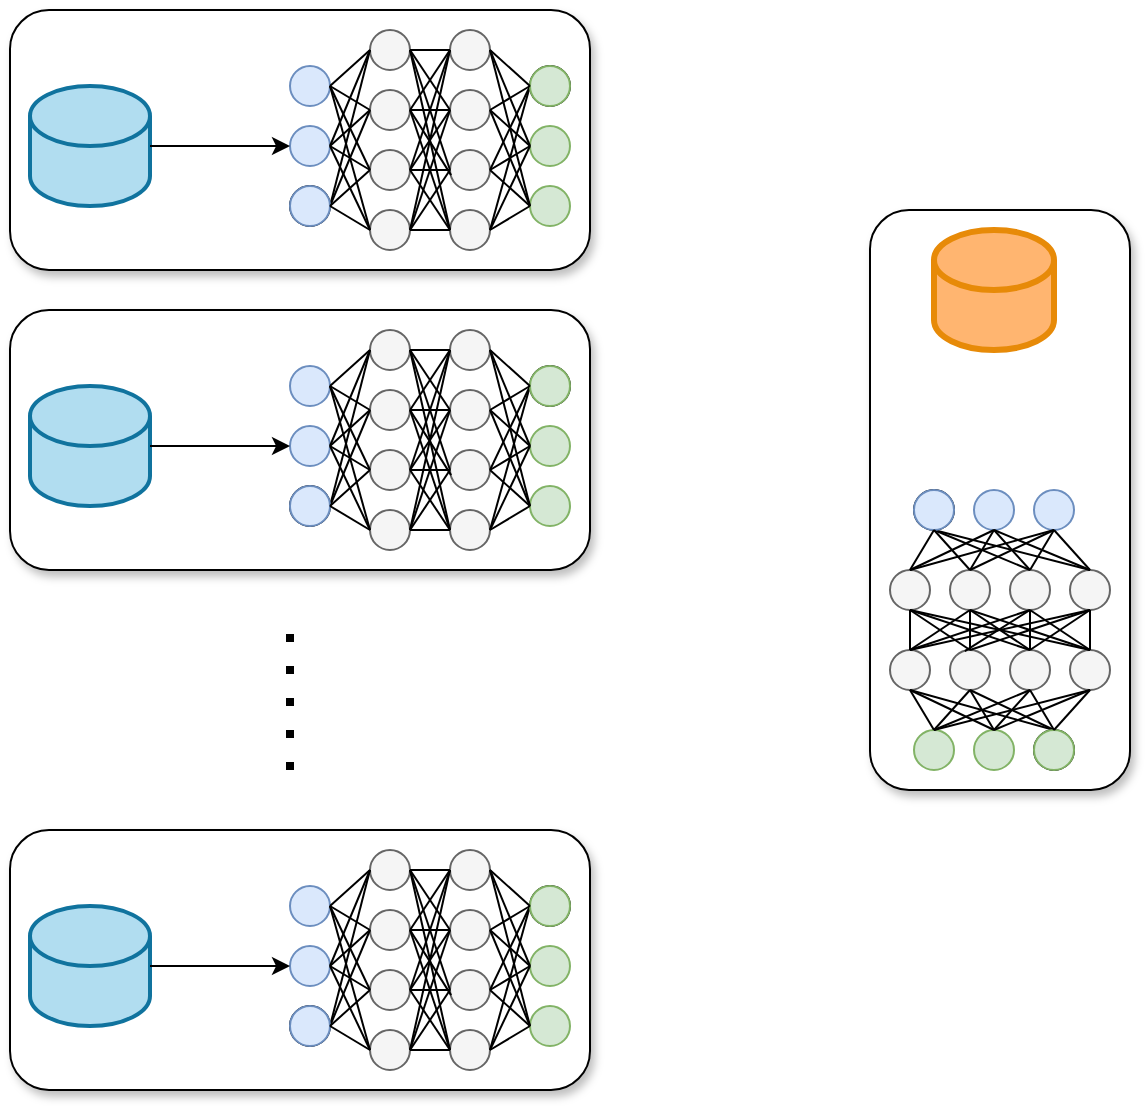 <mxfile version="24.3.1" type="github">
  <diagram name="第 1 页" id="-fBQ2Zc3S_zsf6xObRtY">
    <mxGraphModel dx="1207" dy="614" grid="1" gridSize="10" guides="1" tooltips="1" connect="1" arrows="1" fold="1" page="1" pageScale="1" pageWidth="827" pageHeight="1169" math="0" shadow="0">
      <root>
        <mxCell id="0" />
        <mxCell id="1" parent="0" />
        <mxCell id="BH2l4RqOd2dtc3u16TBg-314" value="" style="group" vertex="1" connectable="0" parent="1">
          <mxGeometry x="160" y="240" width="290" height="130" as="geometry" />
        </mxCell>
        <mxCell id="BH2l4RqOd2dtc3u16TBg-1" value="" style="rounded=1;whiteSpace=wrap;html=1;shadow=1;" vertex="1" parent="BH2l4RqOd2dtc3u16TBg-314">
          <mxGeometry width="290" height="130" as="geometry" />
        </mxCell>
        <mxCell id="BH2l4RqOd2dtc3u16TBg-194" value="" style="group" vertex="1" connectable="0" parent="BH2l4RqOd2dtc3u16TBg-314">
          <mxGeometry x="140" y="10" width="140" height="110" as="geometry" />
        </mxCell>
        <mxCell id="BH2l4RqOd2dtc3u16TBg-2" value="" style="ellipse;whiteSpace=wrap;html=1;aspect=fixed;fillColor=#dae8fc;strokeColor=#6c8ebf;" vertex="1" parent="BH2l4RqOd2dtc3u16TBg-194">
          <mxGeometry y="18" width="20" height="20" as="geometry" />
        </mxCell>
        <mxCell id="BH2l4RqOd2dtc3u16TBg-3" value="" style="ellipse;whiteSpace=wrap;html=1;aspect=fixed;fillColor=#dae8fc;strokeColor=#6c8ebf;" vertex="1" parent="BH2l4RqOd2dtc3u16TBg-194">
          <mxGeometry y="48" width="20" height="20" as="geometry" />
        </mxCell>
        <mxCell id="BH2l4RqOd2dtc3u16TBg-4" value="" style="ellipse;whiteSpace=wrap;html=1;aspect=fixed;" vertex="1" parent="BH2l4RqOd2dtc3u16TBg-194">
          <mxGeometry y="78" width="20" height="20" as="geometry" />
        </mxCell>
        <mxCell id="BH2l4RqOd2dtc3u16TBg-8" value="" style="ellipse;whiteSpace=wrap;html=1;aspect=fixed;fillColor=#f5f5f5;fontColor=#333333;strokeColor=#666666;" vertex="1" parent="BH2l4RqOd2dtc3u16TBg-194">
          <mxGeometry x="40" width="20" height="20" as="geometry" />
        </mxCell>
        <mxCell id="BH2l4RqOd2dtc3u16TBg-9" value="" style="ellipse;whiteSpace=wrap;html=1;aspect=fixed;fillColor=#f5f5f5;fontColor=#333333;strokeColor=#666666;" vertex="1" parent="BH2l4RqOd2dtc3u16TBg-194">
          <mxGeometry x="40" y="30" width="20" height="20" as="geometry" />
        </mxCell>
        <mxCell id="BH2l4RqOd2dtc3u16TBg-10" value="" style="ellipse;whiteSpace=wrap;html=1;aspect=fixed;fillColor=#f5f5f5;fontColor=#333333;strokeColor=#666666;" vertex="1" parent="BH2l4RqOd2dtc3u16TBg-194">
          <mxGeometry x="40" y="60" width="20" height="20" as="geometry" />
        </mxCell>
        <mxCell id="BH2l4RqOd2dtc3u16TBg-11" value="" style="ellipse;whiteSpace=wrap;html=1;aspect=fixed;fillColor=#f5f5f5;fontColor=#333333;strokeColor=#666666;" vertex="1" parent="BH2l4RqOd2dtc3u16TBg-194">
          <mxGeometry x="40" y="90" width="20" height="20" as="geometry" />
        </mxCell>
        <mxCell id="BH2l4RqOd2dtc3u16TBg-28" value="" style="endArrow=none;html=1;rounded=0;exitX=1;exitY=0.5;exitDx=0;exitDy=0;entryX=0;entryY=0.5;entryDx=0;entryDy=0;" edge="1" parent="BH2l4RqOd2dtc3u16TBg-194" source="BH2l4RqOd2dtc3u16TBg-2" target="BH2l4RqOd2dtc3u16TBg-8">
          <mxGeometry width="50" height="50" relative="1" as="geometry">
            <mxPoint x="-10" y="60" as="sourcePoint" />
            <mxPoint x="20" y="10" as="targetPoint" />
          </mxGeometry>
        </mxCell>
        <mxCell id="BH2l4RqOd2dtc3u16TBg-29" value="" style="endArrow=none;html=1;rounded=0;exitX=1;exitY=0.5;exitDx=0;exitDy=0;entryX=0;entryY=0.5;entryDx=0;entryDy=0;" edge="1" parent="BH2l4RqOd2dtc3u16TBg-194" source="BH2l4RqOd2dtc3u16TBg-2" target="BH2l4RqOd2dtc3u16TBg-9">
          <mxGeometry width="50" height="50" relative="1" as="geometry">
            <mxPoint x="30" y="40" as="sourcePoint" />
            <mxPoint x="50" y="20" as="targetPoint" />
          </mxGeometry>
        </mxCell>
        <mxCell id="BH2l4RqOd2dtc3u16TBg-30" value="" style="endArrow=none;html=1;rounded=0;exitX=1;exitY=0.5;exitDx=0;exitDy=0;entryX=0;entryY=0.5;entryDx=0;entryDy=0;" edge="1" parent="BH2l4RqOd2dtc3u16TBg-194" source="BH2l4RqOd2dtc3u16TBg-2" target="BH2l4RqOd2dtc3u16TBg-10">
          <mxGeometry width="50" height="50" relative="1" as="geometry">
            <mxPoint x="40" y="50" as="sourcePoint" />
            <mxPoint x="60" y="30" as="targetPoint" />
          </mxGeometry>
        </mxCell>
        <mxCell id="BH2l4RqOd2dtc3u16TBg-31" value="" style="endArrow=none;html=1;rounded=0;exitX=1;exitY=0.5;exitDx=0;exitDy=0;entryX=0;entryY=0.5;entryDx=0;entryDy=0;" edge="1" parent="BH2l4RqOd2dtc3u16TBg-194" source="BH2l4RqOd2dtc3u16TBg-2" target="BH2l4RqOd2dtc3u16TBg-11">
          <mxGeometry width="50" height="50" relative="1" as="geometry">
            <mxPoint x="30" y="40" as="sourcePoint" />
            <mxPoint x="50" y="80" as="targetPoint" />
          </mxGeometry>
        </mxCell>
        <mxCell id="BH2l4RqOd2dtc3u16TBg-32" value="" style="endArrow=none;html=1;rounded=0;exitX=1;exitY=0.5;exitDx=0;exitDy=0;entryX=0;entryY=0.5;entryDx=0;entryDy=0;" edge="1" parent="BH2l4RqOd2dtc3u16TBg-194" source="BH2l4RqOd2dtc3u16TBg-3" target="BH2l4RqOd2dtc3u16TBg-8">
          <mxGeometry width="50" height="50" relative="1" as="geometry">
            <mxPoint x="40" y="50" as="sourcePoint" />
            <mxPoint x="60" y="90" as="targetPoint" />
          </mxGeometry>
        </mxCell>
        <mxCell id="BH2l4RqOd2dtc3u16TBg-33" value="" style="endArrow=none;html=1;rounded=0;exitX=1;exitY=0.5;exitDx=0;exitDy=0;entryX=0;entryY=0.5;entryDx=0;entryDy=0;" edge="1" parent="BH2l4RqOd2dtc3u16TBg-194" source="BH2l4RqOd2dtc3u16TBg-3" target="BH2l4RqOd2dtc3u16TBg-9">
          <mxGeometry width="50" height="50" relative="1" as="geometry">
            <mxPoint x="50" y="60" as="sourcePoint" />
            <mxPoint x="70" y="100" as="targetPoint" />
          </mxGeometry>
        </mxCell>
        <mxCell id="BH2l4RqOd2dtc3u16TBg-34" value="" style="endArrow=none;html=1;rounded=0;entryX=0;entryY=0.5;entryDx=0;entryDy=0;exitX=1;exitY=0.5;exitDx=0;exitDy=0;" edge="1" parent="BH2l4RqOd2dtc3u16TBg-194" source="BH2l4RqOd2dtc3u16TBg-3" target="BH2l4RqOd2dtc3u16TBg-10">
          <mxGeometry width="50" height="50" relative="1" as="geometry">
            <mxPoint x="-30" y="80" as="sourcePoint" />
            <mxPoint x="80" y="110" as="targetPoint" />
          </mxGeometry>
        </mxCell>
        <mxCell id="BH2l4RqOd2dtc3u16TBg-35" value="" style="endArrow=none;html=1;rounded=0;entryX=0;entryY=0.5;entryDx=0;entryDy=0;exitX=1;exitY=0.5;exitDx=0;exitDy=0;" edge="1" parent="BH2l4RqOd2dtc3u16TBg-194" source="BH2l4RqOd2dtc3u16TBg-3" target="BH2l4RqOd2dtc3u16TBg-11">
          <mxGeometry width="50" height="50" relative="1" as="geometry">
            <mxPoint x="29" y="73" as="sourcePoint" />
            <mxPoint x="50" y="80" as="targetPoint" />
          </mxGeometry>
        </mxCell>
        <mxCell id="BH2l4RqOd2dtc3u16TBg-36" value="" style="endArrow=none;html=1;rounded=0;exitX=1;exitY=0.5;exitDx=0;exitDy=0;entryX=0;entryY=0.5;entryDx=0;entryDy=0;" edge="1" parent="BH2l4RqOd2dtc3u16TBg-194" source="BH2l4RqOd2dtc3u16TBg-4" target="BH2l4RqOd2dtc3u16TBg-8">
          <mxGeometry width="50" height="50" relative="1" as="geometry">
            <mxPoint x="39" y="83" as="sourcePoint" />
            <mxPoint x="60" y="90" as="targetPoint" />
          </mxGeometry>
        </mxCell>
        <mxCell id="BH2l4RqOd2dtc3u16TBg-37" value="" style="endArrow=none;html=1;rounded=0;exitX=1;exitY=0.5;exitDx=0;exitDy=0;entryX=0;entryY=0.5;entryDx=0;entryDy=0;" edge="1" parent="BH2l4RqOd2dtc3u16TBg-194" source="BH2l4RqOd2dtc3u16TBg-4" target="BH2l4RqOd2dtc3u16TBg-9">
          <mxGeometry width="50" height="50" relative="1" as="geometry">
            <mxPoint x="49" y="93" as="sourcePoint" />
            <mxPoint x="70" y="100" as="targetPoint" />
          </mxGeometry>
        </mxCell>
        <mxCell id="BH2l4RqOd2dtc3u16TBg-39" value="" style="ellipse;whiteSpace=wrap;html=1;aspect=fixed;fillColor=#dae8fc;strokeColor=#6c8ebf;" vertex="1" parent="BH2l4RqOd2dtc3u16TBg-194">
          <mxGeometry y="78" width="20" height="20" as="geometry" />
        </mxCell>
        <mxCell id="BH2l4RqOd2dtc3u16TBg-41" value="" style="endArrow=none;html=1;rounded=0;exitX=1;exitY=0.5;exitDx=0;exitDy=0;entryX=0;entryY=0.5;entryDx=0;entryDy=0;" edge="1" parent="BH2l4RqOd2dtc3u16TBg-194" source="BH2l4RqOd2dtc3u16TBg-39" target="BH2l4RqOd2dtc3u16TBg-10">
          <mxGeometry width="50" height="50" relative="1" as="geometry">
            <mxPoint x="30" y="40" as="sourcePoint" />
            <mxPoint x="50" y="110" as="targetPoint" />
          </mxGeometry>
        </mxCell>
        <mxCell id="BH2l4RqOd2dtc3u16TBg-42" value="" style="endArrow=none;html=1;rounded=0;exitX=1;exitY=0.5;exitDx=0;exitDy=0;entryX=0;entryY=0.5;entryDx=0;entryDy=0;" edge="1" parent="BH2l4RqOd2dtc3u16TBg-194" source="BH2l4RqOd2dtc3u16TBg-39" target="BH2l4RqOd2dtc3u16TBg-11">
          <mxGeometry width="50" height="50" relative="1" as="geometry">
            <mxPoint x="30" y="100" as="sourcePoint" />
            <mxPoint x="50" y="80" as="targetPoint" />
          </mxGeometry>
        </mxCell>
        <mxCell id="BH2l4RqOd2dtc3u16TBg-63" value="" style="group;rotation=-180;" vertex="1" connectable="0" parent="BH2l4RqOd2dtc3u16TBg-194">
          <mxGeometry x="80" width="60" height="110" as="geometry" />
        </mxCell>
        <mxCell id="BH2l4RqOd2dtc3u16TBg-43" value="" style="ellipse;whiteSpace=wrap;html=1;aspect=fixed;rotation=-180;fillColor=#d5e8d4;strokeColor=#82b366;" vertex="1" parent="BH2l4RqOd2dtc3u16TBg-63">
          <mxGeometry x="40" y="78" width="20" height="20" as="geometry" />
        </mxCell>
        <mxCell id="BH2l4RqOd2dtc3u16TBg-44" value="" style="ellipse;whiteSpace=wrap;html=1;aspect=fixed;rotation=-180;fillColor=#d5e8d4;strokeColor=#82b366;" vertex="1" parent="BH2l4RqOd2dtc3u16TBg-63">
          <mxGeometry x="40" y="48" width="20" height="20" as="geometry" />
        </mxCell>
        <mxCell id="BH2l4RqOd2dtc3u16TBg-45" value="" style="ellipse;whiteSpace=wrap;html=1;aspect=fixed;rotation=-180;" vertex="1" parent="BH2l4RqOd2dtc3u16TBg-63">
          <mxGeometry x="40" y="18" width="20" height="20" as="geometry" />
        </mxCell>
        <mxCell id="BH2l4RqOd2dtc3u16TBg-46" value="" style="ellipse;whiteSpace=wrap;html=1;aspect=fixed;rotation=-180;fillColor=#f5f5f5;fontColor=#333333;strokeColor=#666666;" vertex="1" parent="BH2l4RqOd2dtc3u16TBg-63">
          <mxGeometry y="90" width="20" height="20" as="geometry" />
        </mxCell>
        <mxCell id="BH2l4RqOd2dtc3u16TBg-47" value="" style="ellipse;whiteSpace=wrap;html=1;aspect=fixed;rotation=-180;fillColor=#f5f5f5;fontColor=#333333;strokeColor=#666666;" vertex="1" parent="BH2l4RqOd2dtc3u16TBg-63">
          <mxGeometry y="60" width="20" height="20" as="geometry" />
        </mxCell>
        <mxCell id="BH2l4RqOd2dtc3u16TBg-48" value="" style="ellipse;whiteSpace=wrap;html=1;aspect=fixed;rotation=-180;fillColor=#f5f5f5;fontColor=#333333;strokeColor=#666666;" vertex="1" parent="BH2l4RqOd2dtc3u16TBg-63">
          <mxGeometry y="30" width="20" height="20" as="geometry" />
        </mxCell>
        <mxCell id="BH2l4RqOd2dtc3u16TBg-49" value="" style="ellipse;whiteSpace=wrap;html=1;aspect=fixed;rotation=-180;fillColor=#f5f5f5;fontColor=#333333;strokeColor=#666666;" vertex="1" parent="BH2l4RqOd2dtc3u16TBg-63">
          <mxGeometry width="20" height="20" as="geometry" />
        </mxCell>
        <mxCell id="BH2l4RqOd2dtc3u16TBg-50" value="" style="endArrow=none;html=1;rounded=0;exitX=1;exitY=0.5;exitDx=0;exitDy=0;entryX=0;entryY=0.5;entryDx=0;entryDy=0;" edge="1" parent="BH2l4RqOd2dtc3u16TBg-63" source="BH2l4RqOd2dtc3u16TBg-43" target="BH2l4RqOd2dtc3u16TBg-46">
          <mxGeometry width="50" height="50" relative="1" as="geometry">
            <mxPoint x="70" y="50" as="sourcePoint" />
            <mxPoint x="40" y="100" as="targetPoint" />
          </mxGeometry>
        </mxCell>
        <mxCell id="BH2l4RqOd2dtc3u16TBg-51" value="" style="endArrow=none;html=1;rounded=0;exitX=1;exitY=0.5;exitDx=0;exitDy=0;entryX=0;entryY=0.5;entryDx=0;entryDy=0;" edge="1" parent="BH2l4RqOd2dtc3u16TBg-63" source="BH2l4RqOd2dtc3u16TBg-43" target="BH2l4RqOd2dtc3u16TBg-47">
          <mxGeometry width="50" height="50" relative="1" as="geometry">
            <mxPoint x="30" y="70" as="sourcePoint" />
            <mxPoint x="10" y="90" as="targetPoint" />
          </mxGeometry>
        </mxCell>
        <mxCell id="BH2l4RqOd2dtc3u16TBg-52" value="" style="endArrow=none;html=1;rounded=0;exitX=1;exitY=0.5;exitDx=0;exitDy=0;entryX=0;entryY=0.5;entryDx=0;entryDy=0;" edge="1" parent="BH2l4RqOd2dtc3u16TBg-63" source="BH2l4RqOd2dtc3u16TBg-43" target="BH2l4RqOd2dtc3u16TBg-48">
          <mxGeometry width="50" height="50" relative="1" as="geometry">
            <mxPoint x="20" y="60" as="sourcePoint" />
            <mxPoint y="80" as="targetPoint" />
          </mxGeometry>
        </mxCell>
        <mxCell id="BH2l4RqOd2dtc3u16TBg-53" value="" style="endArrow=none;html=1;rounded=0;exitX=1;exitY=0.5;exitDx=0;exitDy=0;entryX=0;entryY=0.5;entryDx=0;entryDy=0;" edge="1" parent="BH2l4RqOd2dtc3u16TBg-63" source="BH2l4RqOd2dtc3u16TBg-43" target="BH2l4RqOd2dtc3u16TBg-49">
          <mxGeometry width="50" height="50" relative="1" as="geometry">
            <mxPoint x="30" y="70" as="sourcePoint" />
            <mxPoint x="10" y="30" as="targetPoint" />
          </mxGeometry>
        </mxCell>
        <mxCell id="BH2l4RqOd2dtc3u16TBg-54" value="" style="endArrow=none;html=1;rounded=0;exitX=1;exitY=0.5;exitDx=0;exitDy=0;entryX=0;entryY=0.5;entryDx=0;entryDy=0;" edge="1" parent="BH2l4RqOd2dtc3u16TBg-63" source="BH2l4RqOd2dtc3u16TBg-44" target="BH2l4RqOd2dtc3u16TBg-46">
          <mxGeometry width="50" height="50" relative="1" as="geometry">
            <mxPoint x="20" y="60" as="sourcePoint" />
            <mxPoint y="20" as="targetPoint" />
          </mxGeometry>
        </mxCell>
        <mxCell id="BH2l4RqOd2dtc3u16TBg-55" value="" style="endArrow=none;html=1;rounded=0;exitX=1;exitY=0.5;exitDx=0;exitDy=0;entryX=0;entryY=0.5;entryDx=0;entryDy=0;" edge="1" parent="BH2l4RqOd2dtc3u16TBg-63" source="BH2l4RqOd2dtc3u16TBg-44" target="BH2l4RqOd2dtc3u16TBg-47">
          <mxGeometry width="50" height="50" relative="1" as="geometry">
            <mxPoint x="10" y="50" as="sourcePoint" />
            <mxPoint x="-10" y="10" as="targetPoint" />
          </mxGeometry>
        </mxCell>
        <mxCell id="BH2l4RqOd2dtc3u16TBg-56" value="" style="endArrow=none;html=1;rounded=0;entryX=0;entryY=0.5;entryDx=0;entryDy=0;exitX=1;exitY=0.5;exitDx=0;exitDy=0;" edge="1" parent="BH2l4RqOd2dtc3u16TBg-63" source="BH2l4RqOd2dtc3u16TBg-44" target="BH2l4RqOd2dtc3u16TBg-48">
          <mxGeometry width="50" height="50" relative="1" as="geometry">
            <mxPoint x="90" y="30" as="sourcePoint" />
            <mxPoint x="-20" as="targetPoint" />
          </mxGeometry>
        </mxCell>
        <mxCell id="BH2l4RqOd2dtc3u16TBg-57" value="" style="endArrow=none;html=1;rounded=0;entryX=0;entryY=0.5;entryDx=0;entryDy=0;exitX=1;exitY=0.5;exitDx=0;exitDy=0;" edge="1" parent="BH2l4RqOd2dtc3u16TBg-63" source="BH2l4RqOd2dtc3u16TBg-44" target="BH2l4RqOd2dtc3u16TBg-49">
          <mxGeometry width="50" height="50" relative="1" as="geometry">
            <mxPoint x="31" y="37" as="sourcePoint" />
            <mxPoint x="10" y="30" as="targetPoint" />
          </mxGeometry>
        </mxCell>
        <mxCell id="BH2l4RqOd2dtc3u16TBg-58" value="" style="endArrow=none;html=1;rounded=0;exitX=1;exitY=0.5;exitDx=0;exitDy=0;entryX=0;entryY=0.5;entryDx=0;entryDy=0;" edge="1" parent="BH2l4RqOd2dtc3u16TBg-63" source="BH2l4RqOd2dtc3u16TBg-45" target="BH2l4RqOd2dtc3u16TBg-46">
          <mxGeometry width="50" height="50" relative="1" as="geometry">
            <mxPoint x="21" y="27" as="sourcePoint" />
            <mxPoint y="20" as="targetPoint" />
          </mxGeometry>
        </mxCell>
        <mxCell id="BH2l4RqOd2dtc3u16TBg-59" value="" style="endArrow=none;html=1;rounded=0;exitX=1;exitY=0.5;exitDx=0;exitDy=0;entryX=0;entryY=0.5;entryDx=0;entryDy=0;" edge="1" parent="BH2l4RqOd2dtc3u16TBg-63" source="BH2l4RqOd2dtc3u16TBg-45" target="BH2l4RqOd2dtc3u16TBg-47">
          <mxGeometry width="50" height="50" relative="1" as="geometry">
            <mxPoint x="11" y="17" as="sourcePoint" />
            <mxPoint x="-10" y="10" as="targetPoint" />
          </mxGeometry>
        </mxCell>
        <mxCell id="BH2l4RqOd2dtc3u16TBg-60" value="" style="ellipse;whiteSpace=wrap;html=1;aspect=fixed;rotation=-180;fillColor=#d5e8d4;strokeColor=#82b366;" vertex="1" parent="BH2l4RqOd2dtc3u16TBg-63">
          <mxGeometry x="40" y="18" width="20" height="20" as="geometry" />
        </mxCell>
        <mxCell id="BH2l4RqOd2dtc3u16TBg-61" value="" style="endArrow=none;html=1;rounded=0;exitX=1;exitY=0.5;exitDx=0;exitDy=0;entryX=0;entryY=0.5;entryDx=0;entryDy=0;" edge="1" parent="BH2l4RqOd2dtc3u16TBg-63" source="BH2l4RqOd2dtc3u16TBg-60" target="BH2l4RqOd2dtc3u16TBg-48">
          <mxGeometry width="50" height="50" relative="1" as="geometry">
            <mxPoint x="30" y="70" as="sourcePoint" />
            <mxPoint x="10" as="targetPoint" />
          </mxGeometry>
        </mxCell>
        <mxCell id="BH2l4RqOd2dtc3u16TBg-62" value="" style="endArrow=none;html=1;rounded=0;exitX=1;exitY=0.5;exitDx=0;exitDy=0;entryX=0;entryY=0.5;entryDx=0;entryDy=0;" edge="1" parent="BH2l4RqOd2dtc3u16TBg-63" source="BH2l4RqOd2dtc3u16TBg-60" target="BH2l4RqOd2dtc3u16TBg-49">
          <mxGeometry width="50" height="50" relative="1" as="geometry">
            <mxPoint x="30" y="10" as="sourcePoint" />
            <mxPoint x="10" y="30" as="targetPoint" />
          </mxGeometry>
        </mxCell>
        <mxCell id="BH2l4RqOd2dtc3u16TBg-64" value="" style="endArrow=none;html=1;rounded=0;exitX=1;exitY=0.5;exitDx=0;exitDy=0;entryX=1;entryY=0.5;entryDx=0;entryDy=0;" edge="1" parent="BH2l4RqOd2dtc3u16TBg-194" source="BH2l4RqOd2dtc3u16TBg-8" target="BH2l4RqOd2dtc3u16TBg-49">
          <mxGeometry width="50" height="50" relative="1" as="geometry">
            <mxPoint x="50" y="90" as="sourcePoint" />
            <mxPoint x="100" y="40" as="targetPoint" />
          </mxGeometry>
        </mxCell>
        <mxCell id="BH2l4RqOd2dtc3u16TBg-65" value="" style="endArrow=none;html=1;rounded=0;exitX=1;exitY=0.5;exitDx=0;exitDy=0;entryX=1;entryY=0.5;entryDx=0;entryDy=0;" edge="1" parent="BH2l4RqOd2dtc3u16TBg-194" source="BH2l4RqOd2dtc3u16TBg-8" target="BH2l4RqOd2dtc3u16TBg-48">
          <mxGeometry width="50" height="50" relative="1" as="geometry">
            <mxPoint x="70" y="20" as="sourcePoint" />
            <mxPoint x="90" y="20" as="targetPoint" />
          </mxGeometry>
        </mxCell>
        <mxCell id="BH2l4RqOd2dtc3u16TBg-66" value="" style="endArrow=none;html=1;rounded=0;exitX=1;exitY=0.5;exitDx=0;exitDy=0;entryX=1;entryY=0.5;entryDx=0;entryDy=0;" edge="1" parent="BH2l4RqOd2dtc3u16TBg-194" source="BH2l4RqOd2dtc3u16TBg-8" target="BH2l4RqOd2dtc3u16TBg-47">
          <mxGeometry width="50" height="50" relative="1" as="geometry">
            <mxPoint x="80" y="30" as="sourcePoint" />
            <mxPoint x="100" y="30" as="targetPoint" />
          </mxGeometry>
        </mxCell>
        <mxCell id="BH2l4RqOd2dtc3u16TBg-67" value="" style="endArrow=none;html=1;rounded=0;exitX=1;exitY=0.5;exitDx=0;exitDy=0;entryX=1;entryY=0.5;entryDx=0;entryDy=0;" edge="1" parent="BH2l4RqOd2dtc3u16TBg-194" source="BH2l4RqOd2dtc3u16TBg-8" target="BH2l4RqOd2dtc3u16TBg-46">
          <mxGeometry width="50" height="50" relative="1" as="geometry">
            <mxPoint x="90" y="40" as="sourcePoint" />
            <mxPoint x="110" y="40" as="targetPoint" />
          </mxGeometry>
        </mxCell>
        <mxCell id="BH2l4RqOd2dtc3u16TBg-68" value="" style="endArrow=none;html=1;rounded=0;exitX=1;exitY=0.5;exitDx=0;exitDy=0;entryX=1;entryY=0.5;entryDx=0;entryDy=0;" edge="1" parent="BH2l4RqOd2dtc3u16TBg-194" source="BH2l4RqOd2dtc3u16TBg-9" target="BH2l4RqOd2dtc3u16TBg-49">
          <mxGeometry width="50" height="50" relative="1" as="geometry">
            <mxPoint x="100" y="50" as="sourcePoint" />
            <mxPoint x="120" y="50" as="targetPoint" />
          </mxGeometry>
        </mxCell>
        <mxCell id="BH2l4RqOd2dtc3u16TBg-69" value="" style="endArrow=none;html=1;rounded=0;exitX=1;exitY=0.5;exitDx=0;exitDy=0;entryX=1;entryY=0.5;entryDx=0;entryDy=0;" edge="1" parent="BH2l4RqOd2dtc3u16TBg-194" source="BH2l4RqOd2dtc3u16TBg-9" target="BH2l4RqOd2dtc3u16TBg-48">
          <mxGeometry width="50" height="50" relative="1" as="geometry">
            <mxPoint x="110" y="60" as="sourcePoint" />
            <mxPoint x="130" y="60" as="targetPoint" />
          </mxGeometry>
        </mxCell>
        <mxCell id="BH2l4RqOd2dtc3u16TBg-70" value="" style="endArrow=none;html=1;rounded=0;exitX=1;exitY=0.5;exitDx=0;exitDy=0;entryX=0.972;entryY=0.372;entryDx=0;entryDy=0;entryPerimeter=0;" edge="1" parent="BH2l4RqOd2dtc3u16TBg-194" source="BH2l4RqOd2dtc3u16TBg-9" target="BH2l4RqOd2dtc3u16TBg-47">
          <mxGeometry width="50" height="50" relative="1" as="geometry">
            <mxPoint x="60" y="59.72" as="sourcePoint" />
            <mxPoint x="80" y="59.72" as="targetPoint" />
          </mxGeometry>
        </mxCell>
        <mxCell id="BH2l4RqOd2dtc3u16TBg-71" value="" style="endArrow=none;html=1;rounded=0;exitX=1;exitY=0.5;exitDx=0;exitDy=0;entryX=1;entryY=0.5;entryDx=0;entryDy=0;" edge="1" parent="BH2l4RqOd2dtc3u16TBg-194" source="BH2l4RqOd2dtc3u16TBg-9" target="BH2l4RqOd2dtc3u16TBg-46">
          <mxGeometry width="50" height="50" relative="1" as="geometry">
            <mxPoint x="130" y="80" as="sourcePoint" />
            <mxPoint x="150" y="80" as="targetPoint" />
          </mxGeometry>
        </mxCell>
        <mxCell id="BH2l4RqOd2dtc3u16TBg-72" value="" style="endArrow=none;html=1;rounded=0;exitX=1;exitY=0.5;exitDx=0;exitDy=0;entryX=1;entryY=0.5;entryDx=0;entryDy=0;" edge="1" parent="BH2l4RqOd2dtc3u16TBg-194" source="BH2l4RqOd2dtc3u16TBg-10" target="BH2l4RqOd2dtc3u16TBg-49">
          <mxGeometry width="50" height="50" relative="1" as="geometry">
            <mxPoint x="70" y="50" as="sourcePoint" />
            <mxPoint x="90" y="110" as="targetPoint" />
          </mxGeometry>
        </mxCell>
        <mxCell id="BH2l4RqOd2dtc3u16TBg-73" value="" style="endArrow=none;html=1;rounded=0;exitX=1;exitY=0.5;exitDx=0;exitDy=0;entryX=1;entryY=0.5;entryDx=0;entryDy=0;" edge="1" parent="BH2l4RqOd2dtc3u16TBg-194" source="BH2l4RqOd2dtc3u16TBg-10" target="BH2l4RqOd2dtc3u16TBg-48">
          <mxGeometry width="50" height="50" relative="1" as="geometry">
            <mxPoint x="80" y="60" as="sourcePoint" />
            <mxPoint x="100" y="120" as="targetPoint" />
          </mxGeometry>
        </mxCell>
        <mxCell id="BH2l4RqOd2dtc3u16TBg-74" value="" style="endArrow=none;html=1;rounded=0;exitX=1;exitY=0.5;exitDx=0;exitDy=0;entryX=1;entryY=0.5;entryDx=0;entryDy=0;" edge="1" parent="BH2l4RqOd2dtc3u16TBg-194" source="BH2l4RqOd2dtc3u16TBg-10" target="BH2l4RqOd2dtc3u16TBg-47">
          <mxGeometry width="50" height="50" relative="1" as="geometry">
            <mxPoint x="90" y="70" as="sourcePoint" />
            <mxPoint x="110" y="130" as="targetPoint" />
          </mxGeometry>
        </mxCell>
        <mxCell id="BH2l4RqOd2dtc3u16TBg-75" value="" style="endArrow=none;html=1;rounded=0;exitX=1;exitY=0.5;exitDx=0;exitDy=0;entryX=1;entryY=0.5;entryDx=0;entryDy=0;" edge="1" parent="BH2l4RqOd2dtc3u16TBg-194" source="BH2l4RqOd2dtc3u16TBg-10" target="BH2l4RqOd2dtc3u16TBg-46">
          <mxGeometry width="50" height="50" relative="1" as="geometry">
            <mxPoint x="100" y="80" as="sourcePoint" />
            <mxPoint x="120" y="140" as="targetPoint" />
          </mxGeometry>
        </mxCell>
        <mxCell id="BH2l4RqOd2dtc3u16TBg-76" value="" style="endArrow=none;html=1;rounded=0;exitX=1;exitY=0.5;exitDx=0;exitDy=0;entryX=1;entryY=0.5;entryDx=0;entryDy=0;" edge="1" parent="BH2l4RqOd2dtc3u16TBg-194" source="BH2l4RqOd2dtc3u16TBg-11" target="BH2l4RqOd2dtc3u16TBg-46">
          <mxGeometry width="50" height="50" relative="1" as="geometry">
            <mxPoint x="110" y="90" as="sourcePoint" />
            <mxPoint x="130" y="150" as="targetPoint" />
          </mxGeometry>
        </mxCell>
        <mxCell id="BH2l4RqOd2dtc3u16TBg-77" value="" style="endArrow=none;html=1;rounded=0;exitX=1;exitY=0.5;exitDx=0;exitDy=0;entryX=1;entryY=0.5;entryDx=0;entryDy=0;" edge="1" parent="BH2l4RqOd2dtc3u16TBg-194" source="BH2l4RqOd2dtc3u16TBg-11" target="BH2l4RqOd2dtc3u16TBg-47">
          <mxGeometry width="50" height="50" relative="1" as="geometry">
            <mxPoint x="70" y="110" as="sourcePoint" />
            <mxPoint x="90" y="110" as="targetPoint" />
          </mxGeometry>
        </mxCell>
        <mxCell id="BH2l4RqOd2dtc3u16TBg-78" value="" style="endArrow=none;html=1;rounded=0;exitX=1;exitY=0.5;exitDx=0;exitDy=0;entryX=1;entryY=0.5;entryDx=0;entryDy=0;" edge="1" parent="BH2l4RqOd2dtc3u16TBg-194" source="BH2l4RqOd2dtc3u16TBg-11" target="BH2l4RqOd2dtc3u16TBg-48">
          <mxGeometry width="50" height="50" relative="1" as="geometry">
            <mxPoint x="80" y="120" as="sourcePoint" />
            <mxPoint x="100" y="120" as="targetPoint" />
          </mxGeometry>
        </mxCell>
        <mxCell id="BH2l4RqOd2dtc3u16TBg-79" value="" style="endArrow=none;html=1;rounded=0;exitX=1;exitY=0.5;exitDx=0;exitDy=0;entryX=1;entryY=0.5;entryDx=0;entryDy=0;" edge="1" parent="BH2l4RqOd2dtc3u16TBg-194" source="BH2l4RqOd2dtc3u16TBg-11" target="BH2l4RqOd2dtc3u16TBg-49">
          <mxGeometry width="50" height="50" relative="1" as="geometry">
            <mxPoint x="90" y="130" as="sourcePoint" />
            <mxPoint x="110" y="130" as="targetPoint" />
          </mxGeometry>
        </mxCell>
        <mxCell id="BH2l4RqOd2dtc3u16TBg-312" value="" style="shape=cylinder3;whiteSpace=wrap;html=1;boundedLbl=1;backgroundOutline=1;size=15;fillColor=#b1ddf0;strokeColor=#10739e;strokeWidth=2;" vertex="1" parent="BH2l4RqOd2dtc3u16TBg-314">
          <mxGeometry x="10" y="38" width="60" height="60" as="geometry" />
        </mxCell>
        <mxCell id="BH2l4RqOd2dtc3u16TBg-313" value="" style="endArrow=classic;html=1;rounded=0;exitX=1;exitY=0.5;exitDx=0;exitDy=0;exitPerimeter=0;entryX=0;entryY=0.5;entryDx=0;entryDy=0;" edge="1" parent="BH2l4RqOd2dtc3u16TBg-314" source="BH2l4RqOd2dtc3u16TBg-312" target="BH2l4RqOd2dtc3u16TBg-3">
          <mxGeometry width="50" height="50" relative="1" as="geometry">
            <mxPoint x="150" y="220" as="sourcePoint" />
            <mxPoint x="200" y="170" as="targetPoint" />
          </mxGeometry>
        </mxCell>
        <mxCell id="BH2l4RqOd2dtc3u16TBg-316" value="" style="group" vertex="1" connectable="0" parent="1">
          <mxGeometry x="160" y="390" width="290" height="130" as="geometry" />
        </mxCell>
        <mxCell id="BH2l4RqOd2dtc3u16TBg-317" value="" style="rounded=1;whiteSpace=wrap;html=1;shadow=1;" vertex="1" parent="BH2l4RqOd2dtc3u16TBg-316">
          <mxGeometry width="290" height="130" as="geometry" />
        </mxCell>
        <mxCell id="BH2l4RqOd2dtc3u16TBg-318" value="" style="group" vertex="1" connectable="0" parent="BH2l4RqOd2dtc3u16TBg-316">
          <mxGeometry x="140" y="10" width="140" height="110" as="geometry" />
        </mxCell>
        <mxCell id="BH2l4RqOd2dtc3u16TBg-319" value="" style="ellipse;whiteSpace=wrap;html=1;aspect=fixed;fillColor=#dae8fc;strokeColor=#6c8ebf;" vertex="1" parent="BH2l4RqOd2dtc3u16TBg-318">
          <mxGeometry y="18" width="20" height="20" as="geometry" />
        </mxCell>
        <mxCell id="BH2l4RqOd2dtc3u16TBg-320" value="" style="ellipse;whiteSpace=wrap;html=1;aspect=fixed;fillColor=#dae8fc;strokeColor=#6c8ebf;" vertex="1" parent="BH2l4RqOd2dtc3u16TBg-318">
          <mxGeometry y="48" width="20" height="20" as="geometry" />
        </mxCell>
        <mxCell id="BH2l4RqOd2dtc3u16TBg-321" value="" style="ellipse;whiteSpace=wrap;html=1;aspect=fixed;" vertex="1" parent="BH2l4RqOd2dtc3u16TBg-318">
          <mxGeometry y="78" width="20" height="20" as="geometry" />
        </mxCell>
        <mxCell id="BH2l4RqOd2dtc3u16TBg-322" value="" style="ellipse;whiteSpace=wrap;html=1;aspect=fixed;fillColor=#f5f5f5;fontColor=#333333;strokeColor=#666666;" vertex="1" parent="BH2l4RqOd2dtc3u16TBg-318">
          <mxGeometry x="40" width="20" height="20" as="geometry" />
        </mxCell>
        <mxCell id="BH2l4RqOd2dtc3u16TBg-323" value="" style="ellipse;whiteSpace=wrap;html=1;aspect=fixed;fillColor=#f5f5f5;fontColor=#333333;strokeColor=#666666;" vertex="1" parent="BH2l4RqOd2dtc3u16TBg-318">
          <mxGeometry x="40" y="30" width="20" height="20" as="geometry" />
        </mxCell>
        <mxCell id="BH2l4RqOd2dtc3u16TBg-324" value="" style="ellipse;whiteSpace=wrap;html=1;aspect=fixed;fillColor=#f5f5f5;fontColor=#333333;strokeColor=#666666;" vertex="1" parent="BH2l4RqOd2dtc3u16TBg-318">
          <mxGeometry x="40" y="60" width="20" height="20" as="geometry" />
        </mxCell>
        <mxCell id="BH2l4RqOd2dtc3u16TBg-325" value="" style="ellipse;whiteSpace=wrap;html=1;aspect=fixed;fillColor=#f5f5f5;fontColor=#333333;strokeColor=#666666;" vertex="1" parent="BH2l4RqOd2dtc3u16TBg-318">
          <mxGeometry x="40" y="90" width="20" height="20" as="geometry" />
        </mxCell>
        <mxCell id="BH2l4RqOd2dtc3u16TBg-326" value="" style="endArrow=none;html=1;rounded=0;exitX=1;exitY=0.5;exitDx=0;exitDy=0;entryX=0;entryY=0.5;entryDx=0;entryDy=0;" edge="1" parent="BH2l4RqOd2dtc3u16TBg-318" source="BH2l4RqOd2dtc3u16TBg-319" target="BH2l4RqOd2dtc3u16TBg-322">
          <mxGeometry width="50" height="50" relative="1" as="geometry">
            <mxPoint x="-10" y="60" as="sourcePoint" />
            <mxPoint x="20" y="10" as="targetPoint" />
          </mxGeometry>
        </mxCell>
        <mxCell id="BH2l4RqOd2dtc3u16TBg-327" value="" style="endArrow=none;html=1;rounded=0;exitX=1;exitY=0.5;exitDx=0;exitDy=0;entryX=0;entryY=0.5;entryDx=0;entryDy=0;" edge="1" parent="BH2l4RqOd2dtc3u16TBg-318" source="BH2l4RqOd2dtc3u16TBg-319" target="BH2l4RqOd2dtc3u16TBg-323">
          <mxGeometry width="50" height="50" relative="1" as="geometry">
            <mxPoint x="30" y="40" as="sourcePoint" />
            <mxPoint x="50" y="20" as="targetPoint" />
          </mxGeometry>
        </mxCell>
        <mxCell id="BH2l4RqOd2dtc3u16TBg-328" value="" style="endArrow=none;html=1;rounded=0;exitX=1;exitY=0.5;exitDx=0;exitDy=0;entryX=0;entryY=0.5;entryDx=0;entryDy=0;" edge="1" parent="BH2l4RqOd2dtc3u16TBg-318" source="BH2l4RqOd2dtc3u16TBg-319" target="BH2l4RqOd2dtc3u16TBg-324">
          <mxGeometry width="50" height="50" relative="1" as="geometry">
            <mxPoint x="40" y="50" as="sourcePoint" />
            <mxPoint x="60" y="30" as="targetPoint" />
          </mxGeometry>
        </mxCell>
        <mxCell id="BH2l4RqOd2dtc3u16TBg-329" value="" style="endArrow=none;html=1;rounded=0;exitX=1;exitY=0.5;exitDx=0;exitDy=0;entryX=0;entryY=0.5;entryDx=0;entryDy=0;" edge="1" parent="BH2l4RqOd2dtc3u16TBg-318" source="BH2l4RqOd2dtc3u16TBg-319" target="BH2l4RqOd2dtc3u16TBg-325">
          <mxGeometry width="50" height="50" relative="1" as="geometry">
            <mxPoint x="30" y="40" as="sourcePoint" />
            <mxPoint x="50" y="80" as="targetPoint" />
          </mxGeometry>
        </mxCell>
        <mxCell id="BH2l4RqOd2dtc3u16TBg-330" value="" style="endArrow=none;html=1;rounded=0;exitX=1;exitY=0.5;exitDx=0;exitDy=0;entryX=0;entryY=0.5;entryDx=0;entryDy=0;" edge="1" parent="BH2l4RqOd2dtc3u16TBg-318" source="BH2l4RqOd2dtc3u16TBg-320" target="BH2l4RqOd2dtc3u16TBg-322">
          <mxGeometry width="50" height="50" relative="1" as="geometry">
            <mxPoint x="40" y="50" as="sourcePoint" />
            <mxPoint x="60" y="90" as="targetPoint" />
          </mxGeometry>
        </mxCell>
        <mxCell id="BH2l4RqOd2dtc3u16TBg-331" value="" style="endArrow=none;html=1;rounded=0;exitX=1;exitY=0.5;exitDx=0;exitDy=0;entryX=0;entryY=0.5;entryDx=0;entryDy=0;" edge="1" parent="BH2l4RqOd2dtc3u16TBg-318" source="BH2l4RqOd2dtc3u16TBg-320" target="BH2l4RqOd2dtc3u16TBg-323">
          <mxGeometry width="50" height="50" relative="1" as="geometry">
            <mxPoint x="50" y="60" as="sourcePoint" />
            <mxPoint x="70" y="100" as="targetPoint" />
          </mxGeometry>
        </mxCell>
        <mxCell id="BH2l4RqOd2dtc3u16TBg-332" value="" style="endArrow=none;html=1;rounded=0;entryX=0;entryY=0.5;entryDx=0;entryDy=0;exitX=1;exitY=0.5;exitDx=0;exitDy=0;" edge="1" parent="BH2l4RqOd2dtc3u16TBg-318" source="BH2l4RqOd2dtc3u16TBg-320" target="BH2l4RqOd2dtc3u16TBg-324">
          <mxGeometry width="50" height="50" relative="1" as="geometry">
            <mxPoint x="-30" y="80" as="sourcePoint" />
            <mxPoint x="80" y="110" as="targetPoint" />
          </mxGeometry>
        </mxCell>
        <mxCell id="BH2l4RqOd2dtc3u16TBg-333" value="" style="endArrow=none;html=1;rounded=0;entryX=0;entryY=0.5;entryDx=0;entryDy=0;exitX=1;exitY=0.5;exitDx=0;exitDy=0;" edge="1" parent="BH2l4RqOd2dtc3u16TBg-318" source="BH2l4RqOd2dtc3u16TBg-320" target="BH2l4RqOd2dtc3u16TBg-325">
          <mxGeometry width="50" height="50" relative="1" as="geometry">
            <mxPoint x="29" y="73" as="sourcePoint" />
            <mxPoint x="50" y="80" as="targetPoint" />
          </mxGeometry>
        </mxCell>
        <mxCell id="BH2l4RqOd2dtc3u16TBg-334" value="" style="endArrow=none;html=1;rounded=0;exitX=1;exitY=0.5;exitDx=0;exitDy=0;entryX=0;entryY=0.5;entryDx=0;entryDy=0;" edge="1" parent="BH2l4RqOd2dtc3u16TBg-318" source="BH2l4RqOd2dtc3u16TBg-321" target="BH2l4RqOd2dtc3u16TBg-322">
          <mxGeometry width="50" height="50" relative="1" as="geometry">
            <mxPoint x="39" y="83" as="sourcePoint" />
            <mxPoint x="60" y="90" as="targetPoint" />
          </mxGeometry>
        </mxCell>
        <mxCell id="BH2l4RqOd2dtc3u16TBg-335" value="" style="endArrow=none;html=1;rounded=0;exitX=1;exitY=0.5;exitDx=0;exitDy=0;entryX=0;entryY=0.5;entryDx=0;entryDy=0;" edge="1" parent="BH2l4RqOd2dtc3u16TBg-318" source="BH2l4RqOd2dtc3u16TBg-321" target="BH2l4RqOd2dtc3u16TBg-323">
          <mxGeometry width="50" height="50" relative="1" as="geometry">
            <mxPoint x="49" y="93" as="sourcePoint" />
            <mxPoint x="70" y="100" as="targetPoint" />
          </mxGeometry>
        </mxCell>
        <mxCell id="BH2l4RqOd2dtc3u16TBg-336" value="" style="ellipse;whiteSpace=wrap;html=1;aspect=fixed;fillColor=#dae8fc;strokeColor=#6c8ebf;" vertex="1" parent="BH2l4RqOd2dtc3u16TBg-318">
          <mxGeometry y="78" width="20" height="20" as="geometry" />
        </mxCell>
        <mxCell id="BH2l4RqOd2dtc3u16TBg-337" value="" style="endArrow=none;html=1;rounded=0;exitX=1;exitY=0.5;exitDx=0;exitDy=0;entryX=0;entryY=0.5;entryDx=0;entryDy=0;" edge="1" parent="BH2l4RqOd2dtc3u16TBg-318" source="BH2l4RqOd2dtc3u16TBg-336" target="BH2l4RqOd2dtc3u16TBg-324">
          <mxGeometry width="50" height="50" relative="1" as="geometry">
            <mxPoint x="30" y="40" as="sourcePoint" />
            <mxPoint x="50" y="110" as="targetPoint" />
          </mxGeometry>
        </mxCell>
        <mxCell id="BH2l4RqOd2dtc3u16TBg-338" value="" style="endArrow=none;html=1;rounded=0;exitX=1;exitY=0.5;exitDx=0;exitDy=0;entryX=0;entryY=0.5;entryDx=0;entryDy=0;" edge="1" parent="BH2l4RqOd2dtc3u16TBg-318" source="BH2l4RqOd2dtc3u16TBg-336" target="BH2l4RqOd2dtc3u16TBg-325">
          <mxGeometry width="50" height="50" relative="1" as="geometry">
            <mxPoint x="30" y="100" as="sourcePoint" />
            <mxPoint x="50" y="80" as="targetPoint" />
          </mxGeometry>
        </mxCell>
        <mxCell id="BH2l4RqOd2dtc3u16TBg-339" value="" style="group;rotation=-180;" vertex="1" connectable="0" parent="BH2l4RqOd2dtc3u16TBg-318">
          <mxGeometry x="80" width="60" height="110" as="geometry" />
        </mxCell>
        <mxCell id="BH2l4RqOd2dtc3u16TBg-340" value="" style="ellipse;whiteSpace=wrap;html=1;aspect=fixed;rotation=-180;fillColor=#d5e8d4;strokeColor=#82b366;" vertex="1" parent="BH2l4RqOd2dtc3u16TBg-339">
          <mxGeometry x="40" y="78" width="20" height="20" as="geometry" />
        </mxCell>
        <mxCell id="BH2l4RqOd2dtc3u16TBg-341" value="" style="ellipse;whiteSpace=wrap;html=1;aspect=fixed;rotation=-180;fillColor=#d5e8d4;strokeColor=#82b366;" vertex="1" parent="BH2l4RqOd2dtc3u16TBg-339">
          <mxGeometry x="40" y="48" width="20" height="20" as="geometry" />
        </mxCell>
        <mxCell id="BH2l4RqOd2dtc3u16TBg-342" value="" style="ellipse;whiteSpace=wrap;html=1;aspect=fixed;rotation=-180;" vertex="1" parent="BH2l4RqOd2dtc3u16TBg-339">
          <mxGeometry x="40" y="18" width="20" height="20" as="geometry" />
        </mxCell>
        <mxCell id="BH2l4RqOd2dtc3u16TBg-343" value="" style="ellipse;whiteSpace=wrap;html=1;aspect=fixed;rotation=-180;fillColor=#f5f5f5;fontColor=#333333;strokeColor=#666666;" vertex="1" parent="BH2l4RqOd2dtc3u16TBg-339">
          <mxGeometry y="90" width="20" height="20" as="geometry" />
        </mxCell>
        <mxCell id="BH2l4RqOd2dtc3u16TBg-344" value="" style="ellipse;whiteSpace=wrap;html=1;aspect=fixed;rotation=-180;fillColor=#f5f5f5;fontColor=#333333;strokeColor=#666666;" vertex="1" parent="BH2l4RqOd2dtc3u16TBg-339">
          <mxGeometry y="60" width="20" height="20" as="geometry" />
        </mxCell>
        <mxCell id="BH2l4RqOd2dtc3u16TBg-345" value="" style="ellipse;whiteSpace=wrap;html=1;aspect=fixed;rotation=-180;fillColor=#f5f5f5;fontColor=#333333;strokeColor=#666666;" vertex="1" parent="BH2l4RqOd2dtc3u16TBg-339">
          <mxGeometry y="30" width="20" height="20" as="geometry" />
        </mxCell>
        <mxCell id="BH2l4RqOd2dtc3u16TBg-346" value="" style="ellipse;whiteSpace=wrap;html=1;aspect=fixed;rotation=-180;fillColor=#f5f5f5;fontColor=#333333;strokeColor=#666666;" vertex="1" parent="BH2l4RqOd2dtc3u16TBg-339">
          <mxGeometry width="20" height="20" as="geometry" />
        </mxCell>
        <mxCell id="BH2l4RqOd2dtc3u16TBg-347" value="" style="endArrow=none;html=1;rounded=0;exitX=1;exitY=0.5;exitDx=0;exitDy=0;entryX=0;entryY=0.5;entryDx=0;entryDy=0;" edge="1" parent="BH2l4RqOd2dtc3u16TBg-339" source="BH2l4RqOd2dtc3u16TBg-340" target="BH2l4RqOd2dtc3u16TBg-343">
          <mxGeometry width="50" height="50" relative="1" as="geometry">
            <mxPoint x="70" y="50" as="sourcePoint" />
            <mxPoint x="40" y="100" as="targetPoint" />
          </mxGeometry>
        </mxCell>
        <mxCell id="BH2l4RqOd2dtc3u16TBg-348" value="" style="endArrow=none;html=1;rounded=0;exitX=1;exitY=0.5;exitDx=0;exitDy=0;entryX=0;entryY=0.5;entryDx=0;entryDy=0;" edge="1" parent="BH2l4RqOd2dtc3u16TBg-339" source="BH2l4RqOd2dtc3u16TBg-340" target="BH2l4RqOd2dtc3u16TBg-344">
          <mxGeometry width="50" height="50" relative="1" as="geometry">
            <mxPoint x="30" y="70" as="sourcePoint" />
            <mxPoint x="10" y="90" as="targetPoint" />
          </mxGeometry>
        </mxCell>
        <mxCell id="BH2l4RqOd2dtc3u16TBg-349" value="" style="endArrow=none;html=1;rounded=0;exitX=1;exitY=0.5;exitDx=0;exitDy=0;entryX=0;entryY=0.5;entryDx=0;entryDy=0;" edge="1" parent="BH2l4RqOd2dtc3u16TBg-339" source="BH2l4RqOd2dtc3u16TBg-340" target="BH2l4RqOd2dtc3u16TBg-345">
          <mxGeometry width="50" height="50" relative="1" as="geometry">
            <mxPoint x="20" y="60" as="sourcePoint" />
            <mxPoint y="80" as="targetPoint" />
          </mxGeometry>
        </mxCell>
        <mxCell id="BH2l4RqOd2dtc3u16TBg-350" value="" style="endArrow=none;html=1;rounded=0;exitX=1;exitY=0.5;exitDx=0;exitDy=0;entryX=0;entryY=0.5;entryDx=0;entryDy=0;" edge="1" parent="BH2l4RqOd2dtc3u16TBg-339" source="BH2l4RqOd2dtc3u16TBg-340" target="BH2l4RqOd2dtc3u16TBg-346">
          <mxGeometry width="50" height="50" relative="1" as="geometry">
            <mxPoint x="30" y="70" as="sourcePoint" />
            <mxPoint x="10" y="30" as="targetPoint" />
          </mxGeometry>
        </mxCell>
        <mxCell id="BH2l4RqOd2dtc3u16TBg-351" value="" style="endArrow=none;html=1;rounded=0;exitX=1;exitY=0.5;exitDx=0;exitDy=0;entryX=0;entryY=0.5;entryDx=0;entryDy=0;" edge="1" parent="BH2l4RqOd2dtc3u16TBg-339" source="BH2l4RqOd2dtc3u16TBg-341" target="BH2l4RqOd2dtc3u16TBg-343">
          <mxGeometry width="50" height="50" relative="1" as="geometry">
            <mxPoint x="20" y="60" as="sourcePoint" />
            <mxPoint y="20" as="targetPoint" />
          </mxGeometry>
        </mxCell>
        <mxCell id="BH2l4RqOd2dtc3u16TBg-352" value="" style="endArrow=none;html=1;rounded=0;exitX=1;exitY=0.5;exitDx=0;exitDy=0;entryX=0;entryY=0.5;entryDx=0;entryDy=0;" edge="1" parent="BH2l4RqOd2dtc3u16TBg-339" source="BH2l4RqOd2dtc3u16TBg-341" target="BH2l4RqOd2dtc3u16TBg-344">
          <mxGeometry width="50" height="50" relative="1" as="geometry">
            <mxPoint x="10" y="50" as="sourcePoint" />
            <mxPoint x="-10" y="10" as="targetPoint" />
          </mxGeometry>
        </mxCell>
        <mxCell id="BH2l4RqOd2dtc3u16TBg-353" value="" style="endArrow=none;html=1;rounded=0;entryX=0;entryY=0.5;entryDx=0;entryDy=0;exitX=1;exitY=0.5;exitDx=0;exitDy=0;" edge="1" parent="BH2l4RqOd2dtc3u16TBg-339" source="BH2l4RqOd2dtc3u16TBg-341" target="BH2l4RqOd2dtc3u16TBg-345">
          <mxGeometry width="50" height="50" relative="1" as="geometry">
            <mxPoint x="90" y="30" as="sourcePoint" />
            <mxPoint x="-20" as="targetPoint" />
          </mxGeometry>
        </mxCell>
        <mxCell id="BH2l4RqOd2dtc3u16TBg-354" value="" style="endArrow=none;html=1;rounded=0;entryX=0;entryY=0.5;entryDx=0;entryDy=0;exitX=1;exitY=0.5;exitDx=0;exitDy=0;" edge="1" parent="BH2l4RqOd2dtc3u16TBg-339" source="BH2l4RqOd2dtc3u16TBg-341" target="BH2l4RqOd2dtc3u16TBg-346">
          <mxGeometry width="50" height="50" relative="1" as="geometry">
            <mxPoint x="31" y="37" as="sourcePoint" />
            <mxPoint x="10" y="30" as="targetPoint" />
          </mxGeometry>
        </mxCell>
        <mxCell id="BH2l4RqOd2dtc3u16TBg-355" value="" style="endArrow=none;html=1;rounded=0;exitX=1;exitY=0.5;exitDx=0;exitDy=0;entryX=0;entryY=0.5;entryDx=0;entryDy=0;" edge="1" parent="BH2l4RqOd2dtc3u16TBg-339" source="BH2l4RqOd2dtc3u16TBg-342" target="BH2l4RqOd2dtc3u16TBg-343">
          <mxGeometry width="50" height="50" relative="1" as="geometry">
            <mxPoint x="21" y="27" as="sourcePoint" />
            <mxPoint y="20" as="targetPoint" />
          </mxGeometry>
        </mxCell>
        <mxCell id="BH2l4RqOd2dtc3u16TBg-356" value="" style="endArrow=none;html=1;rounded=0;exitX=1;exitY=0.5;exitDx=0;exitDy=0;entryX=0;entryY=0.5;entryDx=0;entryDy=0;" edge="1" parent="BH2l4RqOd2dtc3u16TBg-339" source="BH2l4RqOd2dtc3u16TBg-342" target="BH2l4RqOd2dtc3u16TBg-344">
          <mxGeometry width="50" height="50" relative="1" as="geometry">
            <mxPoint x="11" y="17" as="sourcePoint" />
            <mxPoint x="-10" y="10" as="targetPoint" />
          </mxGeometry>
        </mxCell>
        <mxCell id="BH2l4RqOd2dtc3u16TBg-357" value="" style="ellipse;whiteSpace=wrap;html=1;aspect=fixed;rotation=-180;fillColor=#d5e8d4;strokeColor=#82b366;" vertex="1" parent="BH2l4RqOd2dtc3u16TBg-339">
          <mxGeometry x="40" y="18" width="20" height="20" as="geometry" />
        </mxCell>
        <mxCell id="BH2l4RqOd2dtc3u16TBg-358" value="" style="endArrow=none;html=1;rounded=0;exitX=1;exitY=0.5;exitDx=0;exitDy=0;entryX=0;entryY=0.5;entryDx=0;entryDy=0;" edge="1" parent="BH2l4RqOd2dtc3u16TBg-339" source="BH2l4RqOd2dtc3u16TBg-357" target="BH2l4RqOd2dtc3u16TBg-345">
          <mxGeometry width="50" height="50" relative="1" as="geometry">
            <mxPoint x="30" y="70" as="sourcePoint" />
            <mxPoint x="10" as="targetPoint" />
          </mxGeometry>
        </mxCell>
        <mxCell id="BH2l4RqOd2dtc3u16TBg-359" value="" style="endArrow=none;html=1;rounded=0;exitX=1;exitY=0.5;exitDx=0;exitDy=0;entryX=0;entryY=0.5;entryDx=0;entryDy=0;" edge="1" parent="BH2l4RqOd2dtc3u16TBg-339" source="BH2l4RqOd2dtc3u16TBg-357" target="BH2l4RqOd2dtc3u16TBg-346">
          <mxGeometry width="50" height="50" relative="1" as="geometry">
            <mxPoint x="30" y="10" as="sourcePoint" />
            <mxPoint x="10" y="30" as="targetPoint" />
          </mxGeometry>
        </mxCell>
        <mxCell id="BH2l4RqOd2dtc3u16TBg-360" value="" style="endArrow=none;html=1;rounded=0;exitX=1;exitY=0.5;exitDx=0;exitDy=0;entryX=1;entryY=0.5;entryDx=0;entryDy=0;" edge="1" parent="BH2l4RqOd2dtc3u16TBg-318" source="BH2l4RqOd2dtc3u16TBg-322" target="BH2l4RqOd2dtc3u16TBg-346">
          <mxGeometry width="50" height="50" relative="1" as="geometry">
            <mxPoint x="50" y="90" as="sourcePoint" />
            <mxPoint x="100" y="40" as="targetPoint" />
          </mxGeometry>
        </mxCell>
        <mxCell id="BH2l4RqOd2dtc3u16TBg-361" value="" style="endArrow=none;html=1;rounded=0;exitX=1;exitY=0.5;exitDx=0;exitDy=0;entryX=1;entryY=0.5;entryDx=0;entryDy=0;" edge="1" parent="BH2l4RqOd2dtc3u16TBg-318" source="BH2l4RqOd2dtc3u16TBg-322" target="BH2l4RqOd2dtc3u16TBg-345">
          <mxGeometry width="50" height="50" relative="1" as="geometry">
            <mxPoint x="70" y="20" as="sourcePoint" />
            <mxPoint x="90" y="20" as="targetPoint" />
          </mxGeometry>
        </mxCell>
        <mxCell id="BH2l4RqOd2dtc3u16TBg-362" value="" style="endArrow=none;html=1;rounded=0;exitX=1;exitY=0.5;exitDx=0;exitDy=0;entryX=1;entryY=0.5;entryDx=0;entryDy=0;" edge="1" parent="BH2l4RqOd2dtc3u16TBg-318" source="BH2l4RqOd2dtc3u16TBg-322" target="BH2l4RqOd2dtc3u16TBg-344">
          <mxGeometry width="50" height="50" relative="1" as="geometry">
            <mxPoint x="80" y="30" as="sourcePoint" />
            <mxPoint x="100" y="30" as="targetPoint" />
          </mxGeometry>
        </mxCell>
        <mxCell id="BH2l4RqOd2dtc3u16TBg-363" value="" style="endArrow=none;html=1;rounded=0;exitX=1;exitY=0.5;exitDx=0;exitDy=0;entryX=1;entryY=0.5;entryDx=0;entryDy=0;" edge="1" parent="BH2l4RqOd2dtc3u16TBg-318" source="BH2l4RqOd2dtc3u16TBg-322" target="BH2l4RqOd2dtc3u16TBg-343">
          <mxGeometry width="50" height="50" relative="1" as="geometry">
            <mxPoint x="90" y="40" as="sourcePoint" />
            <mxPoint x="110" y="40" as="targetPoint" />
          </mxGeometry>
        </mxCell>
        <mxCell id="BH2l4RqOd2dtc3u16TBg-364" value="" style="endArrow=none;html=1;rounded=0;exitX=1;exitY=0.5;exitDx=0;exitDy=0;entryX=1;entryY=0.5;entryDx=0;entryDy=0;" edge="1" parent="BH2l4RqOd2dtc3u16TBg-318" source="BH2l4RqOd2dtc3u16TBg-323" target="BH2l4RqOd2dtc3u16TBg-346">
          <mxGeometry width="50" height="50" relative="1" as="geometry">
            <mxPoint x="100" y="50" as="sourcePoint" />
            <mxPoint x="120" y="50" as="targetPoint" />
          </mxGeometry>
        </mxCell>
        <mxCell id="BH2l4RqOd2dtc3u16TBg-365" value="" style="endArrow=none;html=1;rounded=0;exitX=1;exitY=0.5;exitDx=0;exitDy=0;entryX=1;entryY=0.5;entryDx=0;entryDy=0;" edge="1" parent="BH2l4RqOd2dtc3u16TBg-318" source="BH2l4RqOd2dtc3u16TBg-323" target="BH2l4RqOd2dtc3u16TBg-345">
          <mxGeometry width="50" height="50" relative="1" as="geometry">
            <mxPoint x="110" y="60" as="sourcePoint" />
            <mxPoint x="130" y="60" as="targetPoint" />
          </mxGeometry>
        </mxCell>
        <mxCell id="BH2l4RqOd2dtc3u16TBg-366" value="" style="endArrow=none;html=1;rounded=0;exitX=1;exitY=0.5;exitDx=0;exitDy=0;entryX=0.972;entryY=0.372;entryDx=0;entryDy=0;entryPerimeter=0;" edge="1" parent="BH2l4RqOd2dtc3u16TBg-318" source="BH2l4RqOd2dtc3u16TBg-323" target="BH2l4RqOd2dtc3u16TBg-344">
          <mxGeometry width="50" height="50" relative="1" as="geometry">
            <mxPoint x="60" y="59.72" as="sourcePoint" />
            <mxPoint x="80" y="59.72" as="targetPoint" />
          </mxGeometry>
        </mxCell>
        <mxCell id="BH2l4RqOd2dtc3u16TBg-367" value="" style="endArrow=none;html=1;rounded=0;exitX=1;exitY=0.5;exitDx=0;exitDy=0;entryX=1;entryY=0.5;entryDx=0;entryDy=0;" edge="1" parent="BH2l4RqOd2dtc3u16TBg-318" source="BH2l4RqOd2dtc3u16TBg-323" target="BH2l4RqOd2dtc3u16TBg-343">
          <mxGeometry width="50" height="50" relative="1" as="geometry">
            <mxPoint x="130" y="80" as="sourcePoint" />
            <mxPoint x="150" y="80" as="targetPoint" />
          </mxGeometry>
        </mxCell>
        <mxCell id="BH2l4RqOd2dtc3u16TBg-368" value="" style="endArrow=none;html=1;rounded=0;exitX=1;exitY=0.5;exitDx=0;exitDy=0;entryX=1;entryY=0.5;entryDx=0;entryDy=0;" edge="1" parent="BH2l4RqOd2dtc3u16TBg-318" source="BH2l4RqOd2dtc3u16TBg-324" target="BH2l4RqOd2dtc3u16TBg-346">
          <mxGeometry width="50" height="50" relative="1" as="geometry">
            <mxPoint x="70" y="50" as="sourcePoint" />
            <mxPoint x="90" y="110" as="targetPoint" />
          </mxGeometry>
        </mxCell>
        <mxCell id="BH2l4RqOd2dtc3u16TBg-369" value="" style="endArrow=none;html=1;rounded=0;exitX=1;exitY=0.5;exitDx=0;exitDy=0;entryX=1;entryY=0.5;entryDx=0;entryDy=0;" edge="1" parent="BH2l4RqOd2dtc3u16TBg-318" source="BH2l4RqOd2dtc3u16TBg-324" target="BH2l4RqOd2dtc3u16TBg-345">
          <mxGeometry width="50" height="50" relative="1" as="geometry">
            <mxPoint x="80" y="60" as="sourcePoint" />
            <mxPoint x="100" y="120" as="targetPoint" />
          </mxGeometry>
        </mxCell>
        <mxCell id="BH2l4RqOd2dtc3u16TBg-370" value="" style="endArrow=none;html=1;rounded=0;exitX=1;exitY=0.5;exitDx=0;exitDy=0;entryX=1;entryY=0.5;entryDx=0;entryDy=0;" edge="1" parent="BH2l4RqOd2dtc3u16TBg-318" source="BH2l4RqOd2dtc3u16TBg-324" target="BH2l4RqOd2dtc3u16TBg-344">
          <mxGeometry width="50" height="50" relative="1" as="geometry">
            <mxPoint x="90" y="70" as="sourcePoint" />
            <mxPoint x="110" y="130" as="targetPoint" />
          </mxGeometry>
        </mxCell>
        <mxCell id="BH2l4RqOd2dtc3u16TBg-371" value="" style="endArrow=none;html=1;rounded=0;exitX=1;exitY=0.5;exitDx=0;exitDy=0;entryX=1;entryY=0.5;entryDx=0;entryDy=0;" edge="1" parent="BH2l4RqOd2dtc3u16TBg-318" source="BH2l4RqOd2dtc3u16TBg-324" target="BH2l4RqOd2dtc3u16TBg-343">
          <mxGeometry width="50" height="50" relative="1" as="geometry">
            <mxPoint x="100" y="80" as="sourcePoint" />
            <mxPoint x="120" y="140" as="targetPoint" />
          </mxGeometry>
        </mxCell>
        <mxCell id="BH2l4RqOd2dtc3u16TBg-372" value="" style="endArrow=none;html=1;rounded=0;exitX=1;exitY=0.5;exitDx=0;exitDy=0;entryX=1;entryY=0.5;entryDx=0;entryDy=0;" edge="1" parent="BH2l4RqOd2dtc3u16TBg-318" source="BH2l4RqOd2dtc3u16TBg-325" target="BH2l4RqOd2dtc3u16TBg-343">
          <mxGeometry width="50" height="50" relative="1" as="geometry">
            <mxPoint x="110" y="90" as="sourcePoint" />
            <mxPoint x="130" y="150" as="targetPoint" />
          </mxGeometry>
        </mxCell>
        <mxCell id="BH2l4RqOd2dtc3u16TBg-373" value="" style="endArrow=none;html=1;rounded=0;exitX=1;exitY=0.5;exitDx=0;exitDy=0;entryX=1;entryY=0.5;entryDx=0;entryDy=0;" edge="1" parent="BH2l4RqOd2dtc3u16TBg-318" source="BH2l4RqOd2dtc3u16TBg-325" target="BH2l4RqOd2dtc3u16TBg-344">
          <mxGeometry width="50" height="50" relative="1" as="geometry">
            <mxPoint x="70" y="110" as="sourcePoint" />
            <mxPoint x="90" y="110" as="targetPoint" />
          </mxGeometry>
        </mxCell>
        <mxCell id="BH2l4RqOd2dtc3u16TBg-374" value="" style="endArrow=none;html=1;rounded=0;exitX=1;exitY=0.5;exitDx=0;exitDy=0;entryX=1;entryY=0.5;entryDx=0;entryDy=0;" edge="1" parent="BH2l4RqOd2dtc3u16TBg-318" source="BH2l4RqOd2dtc3u16TBg-325" target="BH2l4RqOd2dtc3u16TBg-345">
          <mxGeometry width="50" height="50" relative="1" as="geometry">
            <mxPoint x="80" y="120" as="sourcePoint" />
            <mxPoint x="100" y="120" as="targetPoint" />
          </mxGeometry>
        </mxCell>
        <mxCell id="BH2l4RqOd2dtc3u16TBg-375" value="" style="endArrow=none;html=1;rounded=0;exitX=1;exitY=0.5;exitDx=0;exitDy=0;entryX=1;entryY=0.5;entryDx=0;entryDy=0;" edge="1" parent="BH2l4RqOd2dtc3u16TBg-318" source="BH2l4RqOd2dtc3u16TBg-325" target="BH2l4RqOd2dtc3u16TBg-346">
          <mxGeometry width="50" height="50" relative="1" as="geometry">
            <mxPoint x="90" y="130" as="sourcePoint" />
            <mxPoint x="110" y="130" as="targetPoint" />
          </mxGeometry>
        </mxCell>
        <mxCell id="BH2l4RqOd2dtc3u16TBg-376" value="" style="shape=cylinder3;whiteSpace=wrap;html=1;boundedLbl=1;backgroundOutline=1;size=15;fillColor=#b1ddf0;strokeColor=#10739e;strokeWidth=2;" vertex="1" parent="BH2l4RqOd2dtc3u16TBg-316">
          <mxGeometry x="10" y="38" width="60" height="60" as="geometry" />
        </mxCell>
        <mxCell id="BH2l4RqOd2dtc3u16TBg-377" value="" style="endArrow=classic;html=1;rounded=0;exitX=1;exitY=0.5;exitDx=0;exitDy=0;exitPerimeter=0;entryX=0;entryY=0.5;entryDx=0;entryDy=0;" edge="1" parent="BH2l4RqOd2dtc3u16TBg-316" source="BH2l4RqOd2dtc3u16TBg-376" target="BH2l4RqOd2dtc3u16TBg-320">
          <mxGeometry width="50" height="50" relative="1" as="geometry">
            <mxPoint x="150" y="220" as="sourcePoint" />
            <mxPoint x="200" y="170" as="targetPoint" />
          </mxGeometry>
        </mxCell>
        <mxCell id="BH2l4RqOd2dtc3u16TBg-378" value="" style="group" vertex="1" connectable="0" parent="1">
          <mxGeometry x="160" y="650" width="290" height="130" as="geometry" />
        </mxCell>
        <mxCell id="BH2l4RqOd2dtc3u16TBg-379" value="" style="rounded=1;whiteSpace=wrap;html=1;shadow=1;" vertex="1" parent="BH2l4RqOd2dtc3u16TBg-378">
          <mxGeometry width="290" height="130" as="geometry" />
        </mxCell>
        <mxCell id="BH2l4RqOd2dtc3u16TBg-380" value="" style="group" vertex="1" connectable="0" parent="BH2l4RqOd2dtc3u16TBg-378">
          <mxGeometry x="140" y="10" width="140" height="110" as="geometry" />
        </mxCell>
        <mxCell id="BH2l4RqOd2dtc3u16TBg-381" value="" style="ellipse;whiteSpace=wrap;html=1;aspect=fixed;fillColor=#dae8fc;strokeColor=#6c8ebf;" vertex="1" parent="BH2l4RqOd2dtc3u16TBg-380">
          <mxGeometry y="18" width="20" height="20" as="geometry" />
        </mxCell>
        <mxCell id="BH2l4RqOd2dtc3u16TBg-382" value="" style="ellipse;whiteSpace=wrap;html=1;aspect=fixed;fillColor=#dae8fc;strokeColor=#6c8ebf;" vertex="1" parent="BH2l4RqOd2dtc3u16TBg-380">
          <mxGeometry y="48" width="20" height="20" as="geometry" />
        </mxCell>
        <mxCell id="BH2l4RqOd2dtc3u16TBg-383" value="" style="ellipse;whiteSpace=wrap;html=1;aspect=fixed;" vertex="1" parent="BH2l4RqOd2dtc3u16TBg-380">
          <mxGeometry y="78" width="20" height="20" as="geometry" />
        </mxCell>
        <mxCell id="BH2l4RqOd2dtc3u16TBg-384" value="" style="ellipse;whiteSpace=wrap;html=1;aspect=fixed;fillColor=#f5f5f5;fontColor=#333333;strokeColor=#666666;" vertex="1" parent="BH2l4RqOd2dtc3u16TBg-380">
          <mxGeometry x="40" width="20" height="20" as="geometry" />
        </mxCell>
        <mxCell id="BH2l4RqOd2dtc3u16TBg-385" value="" style="ellipse;whiteSpace=wrap;html=1;aspect=fixed;fillColor=#f5f5f5;fontColor=#333333;strokeColor=#666666;" vertex="1" parent="BH2l4RqOd2dtc3u16TBg-380">
          <mxGeometry x="40" y="30" width="20" height="20" as="geometry" />
        </mxCell>
        <mxCell id="BH2l4RqOd2dtc3u16TBg-386" value="" style="ellipse;whiteSpace=wrap;html=1;aspect=fixed;fillColor=#f5f5f5;fontColor=#333333;strokeColor=#666666;" vertex="1" parent="BH2l4RqOd2dtc3u16TBg-380">
          <mxGeometry x="40" y="60" width="20" height="20" as="geometry" />
        </mxCell>
        <mxCell id="BH2l4RqOd2dtc3u16TBg-387" value="" style="ellipse;whiteSpace=wrap;html=1;aspect=fixed;fillColor=#f5f5f5;fontColor=#333333;strokeColor=#666666;" vertex="1" parent="BH2l4RqOd2dtc3u16TBg-380">
          <mxGeometry x="40" y="90" width="20" height="20" as="geometry" />
        </mxCell>
        <mxCell id="BH2l4RqOd2dtc3u16TBg-388" value="" style="endArrow=none;html=1;rounded=0;exitX=1;exitY=0.5;exitDx=0;exitDy=0;entryX=0;entryY=0.5;entryDx=0;entryDy=0;" edge="1" parent="BH2l4RqOd2dtc3u16TBg-380" source="BH2l4RqOd2dtc3u16TBg-381" target="BH2l4RqOd2dtc3u16TBg-384">
          <mxGeometry width="50" height="50" relative="1" as="geometry">
            <mxPoint x="-10" y="60" as="sourcePoint" />
            <mxPoint x="20" y="10" as="targetPoint" />
          </mxGeometry>
        </mxCell>
        <mxCell id="BH2l4RqOd2dtc3u16TBg-389" value="" style="endArrow=none;html=1;rounded=0;exitX=1;exitY=0.5;exitDx=0;exitDy=0;entryX=0;entryY=0.5;entryDx=0;entryDy=0;" edge="1" parent="BH2l4RqOd2dtc3u16TBg-380" source="BH2l4RqOd2dtc3u16TBg-381" target="BH2l4RqOd2dtc3u16TBg-385">
          <mxGeometry width="50" height="50" relative="1" as="geometry">
            <mxPoint x="30" y="40" as="sourcePoint" />
            <mxPoint x="50" y="20" as="targetPoint" />
          </mxGeometry>
        </mxCell>
        <mxCell id="BH2l4RqOd2dtc3u16TBg-390" value="" style="endArrow=none;html=1;rounded=0;exitX=1;exitY=0.5;exitDx=0;exitDy=0;entryX=0;entryY=0.5;entryDx=0;entryDy=0;" edge="1" parent="BH2l4RqOd2dtc3u16TBg-380" source="BH2l4RqOd2dtc3u16TBg-381" target="BH2l4RqOd2dtc3u16TBg-386">
          <mxGeometry width="50" height="50" relative="1" as="geometry">
            <mxPoint x="40" y="50" as="sourcePoint" />
            <mxPoint x="60" y="30" as="targetPoint" />
          </mxGeometry>
        </mxCell>
        <mxCell id="BH2l4RqOd2dtc3u16TBg-391" value="" style="endArrow=none;html=1;rounded=0;exitX=1;exitY=0.5;exitDx=0;exitDy=0;entryX=0;entryY=0.5;entryDx=0;entryDy=0;" edge="1" parent="BH2l4RqOd2dtc3u16TBg-380" source="BH2l4RqOd2dtc3u16TBg-381" target="BH2l4RqOd2dtc3u16TBg-387">
          <mxGeometry width="50" height="50" relative="1" as="geometry">
            <mxPoint x="30" y="40" as="sourcePoint" />
            <mxPoint x="50" y="80" as="targetPoint" />
          </mxGeometry>
        </mxCell>
        <mxCell id="BH2l4RqOd2dtc3u16TBg-392" value="" style="endArrow=none;html=1;rounded=0;exitX=1;exitY=0.5;exitDx=0;exitDy=0;entryX=0;entryY=0.5;entryDx=0;entryDy=0;" edge="1" parent="BH2l4RqOd2dtc3u16TBg-380" source="BH2l4RqOd2dtc3u16TBg-382" target="BH2l4RqOd2dtc3u16TBg-384">
          <mxGeometry width="50" height="50" relative="1" as="geometry">
            <mxPoint x="40" y="50" as="sourcePoint" />
            <mxPoint x="60" y="90" as="targetPoint" />
          </mxGeometry>
        </mxCell>
        <mxCell id="BH2l4RqOd2dtc3u16TBg-393" value="" style="endArrow=none;html=1;rounded=0;exitX=1;exitY=0.5;exitDx=0;exitDy=0;entryX=0;entryY=0.5;entryDx=0;entryDy=0;" edge="1" parent="BH2l4RqOd2dtc3u16TBg-380" source="BH2l4RqOd2dtc3u16TBg-382" target="BH2l4RqOd2dtc3u16TBg-385">
          <mxGeometry width="50" height="50" relative="1" as="geometry">
            <mxPoint x="50" y="60" as="sourcePoint" />
            <mxPoint x="70" y="100" as="targetPoint" />
          </mxGeometry>
        </mxCell>
        <mxCell id="BH2l4RqOd2dtc3u16TBg-394" value="" style="endArrow=none;html=1;rounded=0;entryX=0;entryY=0.5;entryDx=0;entryDy=0;exitX=1;exitY=0.5;exitDx=0;exitDy=0;" edge="1" parent="BH2l4RqOd2dtc3u16TBg-380" source="BH2l4RqOd2dtc3u16TBg-382" target="BH2l4RqOd2dtc3u16TBg-386">
          <mxGeometry width="50" height="50" relative="1" as="geometry">
            <mxPoint x="-30" y="80" as="sourcePoint" />
            <mxPoint x="80" y="110" as="targetPoint" />
          </mxGeometry>
        </mxCell>
        <mxCell id="BH2l4RqOd2dtc3u16TBg-395" value="" style="endArrow=none;html=1;rounded=0;entryX=0;entryY=0.5;entryDx=0;entryDy=0;exitX=1;exitY=0.5;exitDx=0;exitDy=0;" edge="1" parent="BH2l4RqOd2dtc3u16TBg-380" source="BH2l4RqOd2dtc3u16TBg-382" target="BH2l4RqOd2dtc3u16TBg-387">
          <mxGeometry width="50" height="50" relative="1" as="geometry">
            <mxPoint x="29" y="73" as="sourcePoint" />
            <mxPoint x="50" y="80" as="targetPoint" />
          </mxGeometry>
        </mxCell>
        <mxCell id="BH2l4RqOd2dtc3u16TBg-396" value="" style="endArrow=none;html=1;rounded=0;exitX=1;exitY=0.5;exitDx=0;exitDy=0;entryX=0;entryY=0.5;entryDx=0;entryDy=0;" edge="1" parent="BH2l4RqOd2dtc3u16TBg-380" source="BH2l4RqOd2dtc3u16TBg-383" target="BH2l4RqOd2dtc3u16TBg-384">
          <mxGeometry width="50" height="50" relative="1" as="geometry">
            <mxPoint x="39" y="83" as="sourcePoint" />
            <mxPoint x="60" y="90" as="targetPoint" />
          </mxGeometry>
        </mxCell>
        <mxCell id="BH2l4RqOd2dtc3u16TBg-397" value="" style="endArrow=none;html=1;rounded=0;exitX=1;exitY=0.5;exitDx=0;exitDy=0;entryX=0;entryY=0.5;entryDx=0;entryDy=0;" edge="1" parent="BH2l4RqOd2dtc3u16TBg-380" source="BH2l4RqOd2dtc3u16TBg-383" target="BH2l4RqOd2dtc3u16TBg-385">
          <mxGeometry width="50" height="50" relative="1" as="geometry">
            <mxPoint x="49" y="93" as="sourcePoint" />
            <mxPoint x="70" y="100" as="targetPoint" />
          </mxGeometry>
        </mxCell>
        <mxCell id="BH2l4RqOd2dtc3u16TBg-398" value="" style="ellipse;whiteSpace=wrap;html=1;aspect=fixed;fillColor=#dae8fc;strokeColor=#6c8ebf;" vertex="1" parent="BH2l4RqOd2dtc3u16TBg-380">
          <mxGeometry y="78" width="20" height="20" as="geometry" />
        </mxCell>
        <mxCell id="BH2l4RqOd2dtc3u16TBg-399" value="" style="endArrow=none;html=1;rounded=0;exitX=1;exitY=0.5;exitDx=0;exitDy=0;entryX=0;entryY=0.5;entryDx=0;entryDy=0;" edge="1" parent="BH2l4RqOd2dtc3u16TBg-380" source="BH2l4RqOd2dtc3u16TBg-398" target="BH2l4RqOd2dtc3u16TBg-386">
          <mxGeometry width="50" height="50" relative="1" as="geometry">
            <mxPoint x="30" y="40" as="sourcePoint" />
            <mxPoint x="50" y="110" as="targetPoint" />
          </mxGeometry>
        </mxCell>
        <mxCell id="BH2l4RqOd2dtc3u16TBg-400" value="" style="endArrow=none;html=1;rounded=0;exitX=1;exitY=0.5;exitDx=0;exitDy=0;entryX=0;entryY=0.5;entryDx=0;entryDy=0;" edge="1" parent="BH2l4RqOd2dtc3u16TBg-380" source="BH2l4RqOd2dtc3u16TBg-398" target="BH2l4RqOd2dtc3u16TBg-387">
          <mxGeometry width="50" height="50" relative="1" as="geometry">
            <mxPoint x="30" y="100" as="sourcePoint" />
            <mxPoint x="50" y="80" as="targetPoint" />
          </mxGeometry>
        </mxCell>
        <mxCell id="BH2l4RqOd2dtc3u16TBg-401" value="" style="group;rotation=-180;" vertex="1" connectable="0" parent="BH2l4RqOd2dtc3u16TBg-380">
          <mxGeometry x="80" width="60" height="110" as="geometry" />
        </mxCell>
        <mxCell id="BH2l4RqOd2dtc3u16TBg-402" value="" style="ellipse;whiteSpace=wrap;html=1;aspect=fixed;rotation=-180;fillColor=#d5e8d4;strokeColor=#82b366;" vertex="1" parent="BH2l4RqOd2dtc3u16TBg-401">
          <mxGeometry x="40" y="78" width="20" height="20" as="geometry" />
        </mxCell>
        <mxCell id="BH2l4RqOd2dtc3u16TBg-403" value="" style="ellipse;whiteSpace=wrap;html=1;aspect=fixed;rotation=-180;fillColor=#d5e8d4;strokeColor=#82b366;" vertex="1" parent="BH2l4RqOd2dtc3u16TBg-401">
          <mxGeometry x="40" y="48" width="20" height="20" as="geometry" />
        </mxCell>
        <mxCell id="BH2l4RqOd2dtc3u16TBg-404" value="" style="ellipse;whiteSpace=wrap;html=1;aspect=fixed;rotation=-180;" vertex="1" parent="BH2l4RqOd2dtc3u16TBg-401">
          <mxGeometry x="40" y="18" width="20" height="20" as="geometry" />
        </mxCell>
        <mxCell id="BH2l4RqOd2dtc3u16TBg-405" value="" style="ellipse;whiteSpace=wrap;html=1;aspect=fixed;rotation=-180;fillColor=#f5f5f5;fontColor=#333333;strokeColor=#666666;" vertex="1" parent="BH2l4RqOd2dtc3u16TBg-401">
          <mxGeometry y="90" width="20" height="20" as="geometry" />
        </mxCell>
        <mxCell id="BH2l4RqOd2dtc3u16TBg-406" value="" style="ellipse;whiteSpace=wrap;html=1;aspect=fixed;rotation=-180;fillColor=#f5f5f5;fontColor=#333333;strokeColor=#666666;" vertex="1" parent="BH2l4RqOd2dtc3u16TBg-401">
          <mxGeometry y="60" width="20" height="20" as="geometry" />
        </mxCell>
        <mxCell id="BH2l4RqOd2dtc3u16TBg-407" value="" style="ellipse;whiteSpace=wrap;html=1;aspect=fixed;rotation=-180;fillColor=#f5f5f5;fontColor=#333333;strokeColor=#666666;" vertex="1" parent="BH2l4RqOd2dtc3u16TBg-401">
          <mxGeometry y="30" width="20" height="20" as="geometry" />
        </mxCell>
        <mxCell id="BH2l4RqOd2dtc3u16TBg-408" value="" style="ellipse;whiteSpace=wrap;html=1;aspect=fixed;rotation=-180;fillColor=#f5f5f5;fontColor=#333333;strokeColor=#666666;" vertex="1" parent="BH2l4RqOd2dtc3u16TBg-401">
          <mxGeometry width="20" height="20" as="geometry" />
        </mxCell>
        <mxCell id="BH2l4RqOd2dtc3u16TBg-409" value="" style="endArrow=none;html=1;rounded=0;exitX=1;exitY=0.5;exitDx=0;exitDy=0;entryX=0;entryY=0.5;entryDx=0;entryDy=0;" edge="1" parent="BH2l4RqOd2dtc3u16TBg-401" source="BH2l4RqOd2dtc3u16TBg-402" target="BH2l4RqOd2dtc3u16TBg-405">
          <mxGeometry width="50" height="50" relative="1" as="geometry">
            <mxPoint x="70" y="50" as="sourcePoint" />
            <mxPoint x="40" y="100" as="targetPoint" />
          </mxGeometry>
        </mxCell>
        <mxCell id="BH2l4RqOd2dtc3u16TBg-410" value="" style="endArrow=none;html=1;rounded=0;exitX=1;exitY=0.5;exitDx=0;exitDy=0;entryX=0;entryY=0.5;entryDx=0;entryDy=0;" edge="1" parent="BH2l4RqOd2dtc3u16TBg-401" source="BH2l4RqOd2dtc3u16TBg-402" target="BH2l4RqOd2dtc3u16TBg-406">
          <mxGeometry width="50" height="50" relative="1" as="geometry">
            <mxPoint x="30" y="70" as="sourcePoint" />
            <mxPoint x="10" y="90" as="targetPoint" />
          </mxGeometry>
        </mxCell>
        <mxCell id="BH2l4RqOd2dtc3u16TBg-411" value="" style="endArrow=none;html=1;rounded=0;exitX=1;exitY=0.5;exitDx=0;exitDy=0;entryX=0;entryY=0.5;entryDx=0;entryDy=0;" edge="1" parent="BH2l4RqOd2dtc3u16TBg-401" source="BH2l4RqOd2dtc3u16TBg-402" target="BH2l4RqOd2dtc3u16TBg-407">
          <mxGeometry width="50" height="50" relative="1" as="geometry">
            <mxPoint x="20" y="60" as="sourcePoint" />
            <mxPoint y="80" as="targetPoint" />
          </mxGeometry>
        </mxCell>
        <mxCell id="BH2l4RqOd2dtc3u16TBg-412" value="" style="endArrow=none;html=1;rounded=0;exitX=1;exitY=0.5;exitDx=0;exitDy=0;entryX=0;entryY=0.5;entryDx=0;entryDy=0;" edge="1" parent="BH2l4RqOd2dtc3u16TBg-401" source="BH2l4RqOd2dtc3u16TBg-402" target="BH2l4RqOd2dtc3u16TBg-408">
          <mxGeometry width="50" height="50" relative="1" as="geometry">
            <mxPoint x="30" y="70" as="sourcePoint" />
            <mxPoint x="10" y="30" as="targetPoint" />
          </mxGeometry>
        </mxCell>
        <mxCell id="BH2l4RqOd2dtc3u16TBg-413" value="" style="endArrow=none;html=1;rounded=0;exitX=1;exitY=0.5;exitDx=0;exitDy=0;entryX=0;entryY=0.5;entryDx=0;entryDy=0;" edge="1" parent="BH2l4RqOd2dtc3u16TBg-401" source="BH2l4RqOd2dtc3u16TBg-403" target="BH2l4RqOd2dtc3u16TBg-405">
          <mxGeometry width="50" height="50" relative="1" as="geometry">
            <mxPoint x="20" y="60" as="sourcePoint" />
            <mxPoint y="20" as="targetPoint" />
          </mxGeometry>
        </mxCell>
        <mxCell id="BH2l4RqOd2dtc3u16TBg-414" value="" style="endArrow=none;html=1;rounded=0;exitX=1;exitY=0.5;exitDx=0;exitDy=0;entryX=0;entryY=0.5;entryDx=0;entryDy=0;" edge="1" parent="BH2l4RqOd2dtc3u16TBg-401" source="BH2l4RqOd2dtc3u16TBg-403" target="BH2l4RqOd2dtc3u16TBg-406">
          <mxGeometry width="50" height="50" relative="1" as="geometry">
            <mxPoint x="10" y="50" as="sourcePoint" />
            <mxPoint x="-10" y="10" as="targetPoint" />
          </mxGeometry>
        </mxCell>
        <mxCell id="BH2l4RqOd2dtc3u16TBg-415" value="" style="endArrow=none;html=1;rounded=0;entryX=0;entryY=0.5;entryDx=0;entryDy=0;exitX=1;exitY=0.5;exitDx=0;exitDy=0;" edge="1" parent="BH2l4RqOd2dtc3u16TBg-401" source="BH2l4RqOd2dtc3u16TBg-403" target="BH2l4RqOd2dtc3u16TBg-407">
          <mxGeometry width="50" height="50" relative="1" as="geometry">
            <mxPoint x="90" y="30" as="sourcePoint" />
            <mxPoint x="-20" as="targetPoint" />
          </mxGeometry>
        </mxCell>
        <mxCell id="BH2l4RqOd2dtc3u16TBg-416" value="" style="endArrow=none;html=1;rounded=0;entryX=0;entryY=0.5;entryDx=0;entryDy=0;exitX=1;exitY=0.5;exitDx=0;exitDy=0;" edge="1" parent="BH2l4RqOd2dtc3u16TBg-401" source="BH2l4RqOd2dtc3u16TBg-403" target="BH2l4RqOd2dtc3u16TBg-408">
          <mxGeometry width="50" height="50" relative="1" as="geometry">
            <mxPoint x="31" y="37" as="sourcePoint" />
            <mxPoint x="10" y="30" as="targetPoint" />
          </mxGeometry>
        </mxCell>
        <mxCell id="BH2l4RqOd2dtc3u16TBg-417" value="" style="endArrow=none;html=1;rounded=0;exitX=1;exitY=0.5;exitDx=0;exitDy=0;entryX=0;entryY=0.5;entryDx=0;entryDy=0;" edge="1" parent="BH2l4RqOd2dtc3u16TBg-401" source="BH2l4RqOd2dtc3u16TBg-404" target="BH2l4RqOd2dtc3u16TBg-405">
          <mxGeometry width="50" height="50" relative="1" as="geometry">
            <mxPoint x="21" y="27" as="sourcePoint" />
            <mxPoint y="20" as="targetPoint" />
          </mxGeometry>
        </mxCell>
        <mxCell id="BH2l4RqOd2dtc3u16TBg-418" value="" style="endArrow=none;html=1;rounded=0;exitX=1;exitY=0.5;exitDx=0;exitDy=0;entryX=0;entryY=0.5;entryDx=0;entryDy=0;" edge="1" parent="BH2l4RqOd2dtc3u16TBg-401" source="BH2l4RqOd2dtc3u16TBg-404" target="BH2l4RqOd2dtc3u16TBg-406">
          <mxGeometry width="50" height="50" relative="1" as="geometry">
            <mxPoint x="11" y="17" as="sourcePoint" />
            <mxPoint x="-10" y="10" as="targetPoint" />
          </mxGeometry>
        </mxCell>
        <mxCell id="BH2l4RqOd2dtc3u16TBg-419" value="" style="ellipse;whiteSpace=wrap;html=1;aspect=fixed;rotation=-180;fillColor=#d5e8d4;strokeColor=#82b366;" vertex="1" parent="BH2l4RqOd2dtc3u16TBg-401">
          <mxGeometry x="40" y="18" width="20" height="20" as="geometry" />
        </mxCell>
        <mxCell id="BH2l4RqOd2dtc3u16TBg-420" value="" style="endArrow=none;html=1;rounded=0;exitX=1;exitY=0.5;exitDx=0;exitDy=0;entryX=0;entryY=0.5;entryDx=0;entryDy=0;" edge="1" parent="BH2l4RqOd2dtc3u16TBg-401" source="BH2l4RqOd2dtc3u16TBg-419" target="BH2l4RqOd2dtc3u16TBg-407">
          <mxGeometry width="50" height="50" relative="1" as="geometry">
            <mxPoint x="30" y="70" as="sourcePoint" />
            <mxPoint x="10" as="targetPoint" />
          </mxGeometry>
        </mxCell>
        <mxCell id="BH2l4RqOd2dtc3u16TBg-421" value="" style="endArrow=none;html=1;rounded=0;exitX=1;exitY=0.5;exitDx=0;exitDy=0;entryX=0;entryY=0.5;entryDx=0;entryDy=0;" edge="1" parent="BH2l4RqOd2dtc3u16TBg-401" source="BH2l4RqOd2dtc3u16TBg-419" target="BH2l4RqOd2dtc3u16TBg-408">
          <mxGeometry width="50" height="50" relative="1" as="geometry">
            <mxPoint x="30" y="10" as="sourcePoint" />
            <mxPoint x="10" y="30" as="targetPoint" />
          </mxGeometry>
        </mxCell>
        <mxCell id="BH2l4RqOd2dtc3u16TBg-422" value="" style="endArrow=none;html=1;rounded=0;exitX=1;exitY=0.5;exitDx=0;exitDy=0;entryX=1;entryY=0.5;entryDx=0;entryDy=0;" edge="1" parent="BH2l4RqOd2dtc3u16TBg-380" source="BH2l4RqOd2dtc3u16TBg-384" target="BH2l4RqOd2dtc3u16TBg-408">
          <mxGeometry width="50" height="50" relative="1" as="geometry">
            <mxPoint x="50" y="90" as="sourcePoint" />
            <mxPoint x="100" y="40" as="targetPoint" />
          </mxGeometry>
        </mxCell>
        <mxCell id="BH2l4RqOd2dtc3u16TBg-423" value="" style="endArrow=none;html=1;rounded=0;exitX=1;exitY=0.5;exitDx=0;exitDy=0;entryX=1;entryY=0.5;entryDx=0;entryDy=0;" edge="1" parent="BH2l4RqOd2dtc3u16TBg-380" source="BH2l4RqOd2dtc3u16TBg-384" target="BH2l4RqOd2dtc3u16TBg-407">
          <mxGeometry width="50" height="50" relative="1" as="geometry">
            <mxPoint x="70" y="20" as="sourcePoint" />
            <mxPoint x="90" y="20" as="targetPoint" />
          </mxGeometry>
        </mxCell>
        <mxCell id="BH2l4RqOd2dtc3u16TBg-424" value="" style="endArrow=none;html=1;rounded=0;exitX=1;exitY=0.5;exitDx=0;exitDy=0;entryX=1;entryY=0.5;entryDx=0;entryDy=0;" edge="1" parent="BH2l4RqOd2dtc3u16TBg-380" source="BH2l4RqOd2dtc3u16TBg-384" target="BH2l4RqOd2dtc3u16TBg-406">
          <mxGeometry width="50" height="50" relative="1" as="geometry">
            <mxPoint x="80" y="30" as="sourcePoint" />
            <mxPoint x="100" y="30" as="targetPoint" />
          </mxGeometry>
        </mxCell>
        <mxCell id="BH2l4RqOd2dtc3u16TBg-425" value="" style="endArrow=none;html=1;rounded=0;exitX=1;exitY=0.5;exitDx=0;exitDy=0;entryX=1;entryY=0.5;entryDx=0;entryDy=0;" edge="1" parent="BH2l4RqOd2dtc3u16TBg-380" source="BH2l4RqOd2dtc3u16TBg-384" target="BH2l4RqOd2dtc3u16TBg-405">
          <mxGeometry width="50" height="50" relative="1" as="geometry">
            <mxPoint x="90" y="40" as="sourcePoint" />
            <mxPoint x="110" y="40" as="targetPoint" />
          </mxGeometry>
        </mxCell>
        <mxCell id="BH2l4RqOd2dtc3u16TBg-426" value="" style="endArrow=none;html=1;rounded=0;exitX=1;exitY=0.5;exitDx=0;exitDy=0;entryX=1;entryY=0.5;entryDx=0;entryDy=0;" edge="1" parent="BH2l4RqOd2dtc3u16TBg-380" source="BH2l4RqOd2dtc3u16TBg-385" target="BH2l4RqOd2dtc3u16TBg-408">
          <mxGeometry width="50" height="50" relative="1" as="geometry">
            <mxPoint x="100" y="50" as="sourcePoint" />
            <mxPoint x="120" y="50" as="targetPoint" />
          </mxGeometry>
        </mxCell>
        <mxCell id="BH2l4RqOd2dtc3u16TBg-427" value="" style="endArrow=none;html=1;rounded=0;exitX=1;exitY=0.5;exitDx=0;exitDy=0;entryX=1;entryY=0.5;entryDx=0;entryDy=0;" edge="1" parent="BH2l4RqOd2dtc3u16TBg-380" source="BH2l4RqOd2dtc3u16TBg-385" target="BH2l4RqOd2dtc3u16TBg-407">
          <mxGeometry width="50" height="50" relative="1" as="geometry">
            <mxPoint x="110" y="60" as="sourcePoint" />
            <mxPoint x="130" y="60" as="targetPoint" />
          </mxGeometry>
        </mxCell>
        <mxCell id="BH2l4RqOd2dtc3u16TBg-428" value="" style="endArrow=none;html=1;rounded=0;exitX=1;exitY=0.5;exitDx=0;exitDy=0;entryX=0.972;entryY=0.372;entryDx=0;entryDy=0;entryPerimeter=0;" edge="1" parent="BH2l4RqOd2dtc3u16TBg-380" source="BH2l4RqOd2dtc3u16TBg-385" target="BH2l4RqOd2dtc3u16TBg-406">
          <mxGeometry width="50" height="50" relative="1" as="geometry">
            <mxPoint x="60" y="59.72" as="sourcePoint" />
            <mxPoint x="80" y="59.72" as="targetPoint" />
          </mxGeometry>
        </mxCell>
        <mxCell id="BH2l4RqOd2dtc3u16TBg-429" value="" style="endArrow=none;html=1;rounded=0;exitX=1;exitY=0.5;exitDx=0;exitDy=0;entryX=1;entryY=0.5;entryDx=0;entryDy=0;" edge="1" parent="BH2l4RqOd2dtc3u16TBg-380" source="BH2l4RqOd2dtc3u16TBg-385" target="BH2l4RqOd2dtc3u16TBg-405">
          <mxGeometry width="50" height="50" relative="1" as="geometry">
            <mxPoint x="130" y="80" as="sourcePoint" />
            <mxPoint x="150" y="80" as="targetPoint" />
          </mxGeometry>
        </mxCell>
        <mxCell id="BH2l4RqOd2dtc3u16TBg-430" value="" style="endArrow=none;html=1;rounded=0;exitX=1;exitY=0.5;exitDx=0;exitDy=0;entryX=1;entryY=0.5;entryDx=0;entryDy=0;" edge="1" parent="BH2l4RqOd2dtc3u16TBg-380" source="BH2l4RqOd2dtc3u16TBg-386" target="BH2l4RqOd2dtc3u16TBg-408">
          <mxGeometry width="50" height="50" relative="1" as="geometry">
            <mxPoint x="70" y="50" as="sourcePoint" />
            <mxPoint x="90" y="110" as="targetPoint" />
          </mxGeometry>
        </mxCell>
        <mxCell id="BH2l4RqOd2dtc3u16TBg-431" value="" style="endArrow=none;html=1;rounded=0;exitX=1;exitY=0.5;exitDx=0;exitDy=0;entryX=1;entryY=0.5;entryDx=0;entryDy=0;" edge="1" parent="BH2l4RqOd2dtc3u16TBg-380" source="BH2l4RqOd2dtc3u16TBg-386" target="BH2l4RqOd2dtc3u16TBg-407">
          <mxGeometry width="50" height="50" relative="1" as="geometry">
            <mxPoint x="80" y="60" as="sourcePoint" />
            <mxPoint x="100" y="120" as="targetPoint" />
          </mxGeometry>
        </mxCell>
        <mxCell id="BH2l4RqOd2dtc3u16TBg-432" value="" style="endArrow=none;html=1;rounded=0;exitX=1;exitY=0.5;exitDx=0;exitDy=0;entryX=1;entryY=0.5;entryDx=0;entryDy=0;" edge="1" parent="BH2l4RqOd2dtc3u16TBg-380" source="BH2l4RqOd2dtc3u16TBg-386" target="BH2l4RqOd2dtc3u16TBg-406">
          <mxGeometry width="50" height="50" relative="1" as="geometry">
            <mxPoint x="90" y="70" as="sourcePoint" />
            <mxPoint x="110" y="130" as="targetPoint" />
          </mxGeometry>
        </mxCell>
        <mxCell id="BH2l4RqOd2dtc3u16TBg-433" value="" style="endArrow=none;html=1;rounded=0;exitX=1;exitY=0.5;exitDx=0;exitDy=0;entryX=1;entryY=0.5;entryDx=0;entryDy=0;" edge="1" parent="BH2l4RqOd2dtc3u16TBg-380" source="BH2l4RqOd2dtc3u16TBg-386" target="BH2l4RqOd2dtc3u16TBg-405">
          <mxGeometry width="50" height="50" relative="1" as="geometry">
            <mxPoint x="100" y="80" as="sourcePoint" />
            <mxPoint x="120" y="140" as="targetPoint" />
          </mxGeometry>
        </mxCell>
        <mxCell id="BH2l4RqOd2dtc3u16TBg-434" value="" style="endArrow=none;html=1;rounded=0;exitX=1;exitY=0.5;exitDx=0;exitDy=0;entryX=1;entryY=0.5;entryDx=0;entryDy=0;" edge="1" parent="BH2l4RqOd2dtc3u16TBg-380" source="BH2l4RqOd2dtc3u16TBg-387" target="BH2l4RqOd2dtc3u16TBg-405">
          <mxGeometry width="50" height="50" relative="1" as="geometry">
            <mxPoint x="110" y="90" as="sourcePoint" />
            <mxPoint x="130" y="150" as="targetPoint" />
          </mxGeometry>
        </mxCell>
        <mxCell id="BH2l4RqOd2dtc3u16TBg-435" value="" style="endArrow=none;html=1;rounded=0;exitX=1;exitY=0.5;exitDx=0;exitDy=0;entryX=1;entryY=0.5;entryDx=0;entryDy=0;" edge="1" parent="BH2l4RqOd2dtc3u16TBg-380" source="BH2l4RqOd2dtc3u16TBg-387" target="BH2l4RqOd2dtc3u16TBg-406">
          <mxGeometry width="50" height="50" relative="1" as="geometry">
            <mxPoint x="70" y="110" as="sourcePoint" />
            <mxPoint x="90" y="110" as="targetPoint" />
          </mxGeometry>
        </mxCell>
        <mxCell id="BH2l4RqOd2dtc3u16TBg-436" value="" style="endArrow=none;html=1;rounded=0;exitX=1;exitY=0.5;exitDx=0;exitDy=0;entryX=1;entryY=0.5;entryDx=0;entryDy=0;" edge="1" parent="BH2l4RqOd2dtc3u16TBg-380" source="BH2l4RqOd2dtc3u16TBg-387" target="BH2l4RqOd2dtc3u16TBg-407">
          <mxGeometry width="50" height="50" relative="1" as="geometry">
            <mxPoint x="80" y="120" as="sourcePoint" />
            <mxPoint x="100" y="120" as="targetPoint" />
          </mxGeometry>
        </mxCell>
        <mxCell id="BH2l4RqOd2dtc3u16TBg-437" value="" style="endArrow=none;html=1;rounded=0;exitX=1;exitY=0.5;exitDx=0;exitDy=0;entryX=1;entryY=0.5;entryDx=0;entryDy=0;" edge="1" parent="BH2l4RqOd2dtc3u16TBg-380" source="BH2l4RqOd2dtc3u16TBg-387" target="BH2l4RqOd2dtc3u16TBg-408">
          <mxGeometry width="50" height="50" relative="1" as="geometry">
            <mxPoint x="90" y="130" as="sourcePoint" />
            <mxPoint x="110" y="130" as="targetPoint" />
          </mxGeometry>
        </mxCell>
        <mxCell id="BH2l4RqOd2dtc3u16TBg-438" value="" style="shape=cylinder3;whiteSpace=wrap;html=1;boundedLbl=1;backgroundOutline=1;size=15;fillColor=#b1ddf0;strokeColor=#10739e;strokeWidth=2;" vertex="1" parent="BH2l4RqOd2dtc3u16TBg-378">
          <mxGeometry x="10" y="38" width="60" height="60" as="geometry" />
        </mxCell>
        <mxCell id="BH2l4RqOd2dtc3u16TBg-439" value="" style="endArrow=classic;html=1;rounded=0;exitX=1;exitY=0.5;exitDx=0;exitDy=0;exitPerimeter=0;entryX=0;entryY=0.5;entryDx=0;entryDy=0;" edge="1" parent="BH2l4RqOd2dtc3u16TBg-378" source="BH2l4RqOd2dtc3u16TBg-438" target="BH2l4RqOd2dtc3u16TBg-382">
          <mxGeometry width="50" height="50" relative="1" as="geometry">
            <mxPoint x="150" y="220" as="sourcePoint" />
            <mxPoint x="200" y="170" as="targetPoint" />
          </mxGeometry>
        </mxCell>
        <mxCell id="BH2l4RqOd2dtc3u16TBg-442" value="" style="group;rotation=-90;" vertex="1" connectable="0" parent="1">
          <mxGeometry x="510" y="420" width="290" height="130" as="geometry" />
        </mxCell>
        <mxCell id="BH2l4RqOd2dtc3u16TBg-443" value="" style="rounded=1;whiteSpace=wrap;html=1;shadow=1;rotation=-270;" vertex="1" parent="BH2l4RqOd2dtc3u16TBg-442">
          <mxGeometry width="290" height="130" as="geometry" />
        </mxCell>
        <mxCell id="BH2l4RqOd2dtc3u16TBg-444" value="" style="group;rotation=-270;" vertex="1" connectable="0" parent="BH2l4RqOd2dtc3u16TBg-442">
          <mxGeometry x="75" y="75" width="140" height="110" as="geometry" />
        </mxCell>
        <mxCell id="BH2l4RqOd2dtc3u16TBg-445" value="" style="ellipse;whiteSpace=wrap;html=1;aspect=fixed;fillColor=#dae8fc;strokeColor=#6c8ebf;rotation=-270;" vertex="1" parent="BH2l4RqOd2dtc3u16TBg-444">
          <mxGeometry x="87" y="-15" width="20" height="20" as="geometry" />
        </mxCell>
        <mxCell id="BH2l4RqOd2dtc3u16TBg-446" value="" style="ellipse;whiteSpace=wrap;html=1;aspect=fixed;fillColor=#dae8fc;strokeColor=#6c8ebf;rotation=-270;" vertex="1" parent="BH2l4RqOd2dtc3u16TBg-444">
          <mxGeometry x="57" y="-15" width="20" height="20" as="geometry" />
        </mxCell>
        <mxCell id="BH2l4RqOd2dtc3u16TBg-447" value="" style="ellipse;whiteSpace=wrap;html=1;aspect=fixed;rotation=-270;" vertex="1" parent="BH2l4RqOd2dtc3u16TBg-444">
          <mxGeometry x="27" y="-15" width="20" height="20" as="geometry" />
        </mxCell>
        <mxCell id="BH2l4RqOd2dtc3u16TBg-448" value="" style="ellipse;whiteSpace=wrap;html=1;aspect=fixed;fillColor=#f5f5f5;fontColor=#333333;strokeColor=#666666;rotation=-270;" vertex="1" parent="BH2l4RqOd2dtc3u16TBg-444">
          <mxGeometry x="105" y="25" width="20" height="20" as="geometry" />
        </mxCell>
        <mxCell id="BH2l4RqOd2dtc3u16TBg-449" value="" style="ellipse;whiteSpace=wrap;html=1;aspect=fixed;fillColor=#f5f5f5;fontColor=#333333;strokeColor=#666666;rotation=-270;" vertex="1" parent="BH2l4RqOd2dtc3u16TBg-444">
          <mxGeometry x="75" y="25" width="20" height="20" as="geometry" />
        </mxCell>
        <mxCell id="BH2l4RqOd2dtc3u16TBg-450" value="" style="ellipse;whiteSpace=wrap;html=1;aspect=fixed;fillColor=#f5f5f5;fontColor=#333333;strokeColor=#666666;rotation=-270;" vertex="1" parent="BH2l4RqOd2dtc3u16TBg-444">
          <mxGeometry x="45" y="25" width="20" height="20" as="geometry" />
        </mxCell>
        <mxCell id="BH2l4RqOd2dtc3u16TBg-451" value="" style="ellipse;whiteSpace=wrap;html=1;aspect=fixed;fillColor=#f5f5f5;fontColor=#333333;strokeColor=#666666;rotation=-270;" vertex="1" parent="BH2l4RqOd2dtc3u16TBg-444">
          <mxGeometry x="15" y="25" width="20" height="20" as="geometry" />
        </mxCell>
        <mxCell id="BH2l4RqOd2dtc3u16TBg-452" value="" style="endArrow=none;html=1;rounded=0;exitX=1;exitY=0.5;exitDx=0;exitDy=0;entryX=0;entryY=0.5;entryDx=0;entryDy=0;" edge="1" parent="BH2l4RqOd2dtc3u16TBg-444" source="BH2l4RqOd2dtc3u16TBg-445" target="BH2l4RqOd2dtc3u16TBg-448">
          <mxGeometry width="50" height="50" relative="1" as="geometry">
            <mxPoint x="65" y="-25" as="sourcePoint" />
            <mxPoint x="115" y="5" as="targetPoint" />
          </mxGeometry>
        </mxCell>
        <mxCell id="BH2l4RqOd2dtc3u16TBg-453" value="" style="endArrow=none;html=1;rounded=0;exitX=1;exitY=0.5;exitDx=0;exitDy=0;entryX=0;entryY=0.5;entryDx=0;entryDy=0;" edge="1" parent="BH2l4RqOd2dtc3u16TBg-444" source="BH2l4RqOd2dtc3u16TBg-445" target="BH2l4RqOd2dtc3u16TBg-449">
          <mxGeometry width="50" height="50" relative="1" as="geometry">
            <mxPoint x="85" y="15" as="sourcePoint" />
            <mxPoint x="105" y="35" as="targetPoint" />
          </mxGeometry>
        </mxCell>
        <mxCell id="BH2l4RqOd2dtc3u16TBg-454" value="" style="endArrow=none;html=1;rounded=0;exitX=1;exitY=0.5;exitDx=0;exitDy=0;entryX=0;entryY=0.5;entryDx=0;entryDy=0;" edge="1" parent="BH2l4RqOd2dtc3u16TBg-444" source="BH2l4RqOd2dtc3u16TBg-445" target="BH2l4RqOd2dtc3u16TBg-450">
          <mxGeometry width="50" height="50" relative="1" as="geometry">
            <mxPoint x="75" y="25" as="sourcePoint" />
            <mxPoint x="95" y="45" as="targetPoint" />
          </mxGeometry>
        </mxCell>
        <mxCell id="BH2l4RqOd2dtc3u16TBg-455" value="" style="endArrow=none;html=1;rounded=0;exitX=1;exitY=0.5;exitDx=0;exitDy=0;entryX=0;entryY=0.5;entryDx=0;entryDy=0;" edge="1" parent="BH2l4RqOd2dtc3u16TBg-444" source="BH2l4RqOd2dtc3u16TBg-445" target="BH2l4RqOd2dtc3u16TBg-451">
          <mxGeometry width="50" height="50" relative="1" as="geometry">
            <mxPoint x="85" y="15" as="sourcePoint" />
            <mxPoint x="45" y="35" as="targetPoint" />
          </mxGeometry>
        </mxCell>
        <mxCell id="BH2l4RqOd2dtc3u16TBg-456" value="" style="endArrow=none;html=1;rounded=0;exitX=1;exitY=0.5;exitDx=0;exitDy=0;entryX=0;entryY=0.5;entryDx=0;entryDy=0;" edge="1" parent="BH2l4RqOd2dtc3u16TBg-444" source="BH2l4RqOd2dtc3u16TBg-446" target="BH2l4RqOd2dtc3u16TBg-448">
          <mxGeometry width="50" height="50" relative="1" as="geometry">
            <mxPoint x="75" y="25" as="sourcePoint" />
            <mxPoint x="35" y="45" as="targetPoint" />
          </mxGeometry>
        </mxCell>
        <mxCell id="BH2l4RqOd2dtc3u16TBg-457" value="" style="endArrow=none;html=1;rounded=0;exitX=1;exitY=0.5;exitDx=0;exitDy=0;entryX=0;entryY=0.5;entryDx=0;entryDy=0;" edge="1" parent="BH2l4RqOd2dtc3u16TBg-444" source="BH2l4RqOd2dtc3u16TBg-446" target="BH2l4RqOd2dtc3u16TBg-449">
          <mxGeometry width="50" height="50" relative="1" as="geometry">
            <mxPoint x="65" y="35" as="sourcePoint" />
            <mxPoint x="25" y="55" as="targetPoint" />
          </mxGeometry>
        </mxCell>
        <mxCell id="BH2l4RqOd2dtc3u16TBg-458" value="" style="endArrow=none;html=1;rounded=0;entryX=0;entryY=0.5;entryDx=0;entryDy=0;exitX=1;exitY=0.5;exitDx=0;exitDy=0;" edge="1" parent="BH2l4RqOd2dtc3u16TBg-444" source="BH2l4RqOd2dtc3u16TBg-446" target="BH2l4RqOd2dtc3u16TBg-450">
          <mxGeometry width="50" height="50" relative="1" as="geometry">
            <mxPoint x="45" y="-45" as="sourcePoint" />
            <mxPoint x="15" y="65" as="targetPoint" />
          </mxGeometry>
        </mxCell>
        <mxCell id="BH2l4RqOd2dtc3u16TBg-459" value="" style="endArrow=none;html=1;rounded=0;entryX=0;entryY=0.5;entryDx=0;entryDy=0;exitX=1;exitY=0.5;exitDx=0;exitDy=0;" edge="1" parent="BH2l4RqOd2dtc3u16TBg-444" source="BH2l4RqOd2dtc3u16TBg-446" target="BH2l4RqOd2dtc3u16TBg-451">
          <mxGeometry width="50" height="50" relative="1" as="geometry">
            <mxPoint x="52" y="14" as="sourcePoint" />
            <mxPoint x="45" y="35" as="targetPoint" />
          </mxGeometry>
        </mxCell>
        <mxCell id="BH2l4RqOd2dtc3u16TBg-460" value="" style="endArrow=none;html=1;rounded=0;exitX=1;exitY=0.5;exitDx=0;exitDy=0;entryX=0;entryY=0.5;entryDx=0;entryDy=0;" edge="1" parent="BH2l4RqOd2dtc3u16TBg-444" source="BH2l4RqOd2dtc3u16TBg-447" target="BH2l4RqOd2dtc3u16TBg-448">
          <mxGeometry width="50" height="50" relative="1" as="geometry">
            <mxPoint x="42" y="24" as="sourcePoint" />
            <mxPoint x="35" y="45" as="targetPoint" />
          </mxGeometry>
        </mxCell>
        <mxCell id="BH2l4RqOd2dtc3u16TBg-461" value="" style="endArrow=none;html=1;rounded=0;exitX=1;exitY=0.5;exitDx=0;exitDy=0;entryX=0;entryY=0.5;entryDx=0;entryDy=0;" edge="1" parent="BH2l4RqOd2dtc3u16TBg-444" source="BH2l4RqOd2dtc3u16TBg-447" target="BH2l4RqOd2dtc3u16TBg-449">
          <mxGeometry width="50" height="50" relative="1" as="geometry">
            <mxPoint x="32" y="34" as="sourcePoint" />
            <mxPoint x="25" y="55" as="targetPoint" />
          </mxGeometry>
        </mxCell>
        <mxCell id="BH2l4RqOd2dtc3u16TBg-462" value="" style="ellipse;whiteSpace=wrap;html=1;aspect=fixed;fillColor=#dae8fc;strokeColor=#6c8ebf;rotation=-270;" vertex="1" parent="BH2l4RqOd2dtc3u16TBg-444">
          <mxGeometry x="27" y="-15" width="20" height="20" as="geometry" />
        </mxCell>
        <mxCell id="BH2l4RqOd2dtc3u16TBg-463" value="" style="endArrow=none;html=1;rounded=0;exitX=1;exitY=0.5;exitDx=0;exitDy=0;entryX=0;entryY=0.5;entryDx=0;entryDy=0;" edge="1" parent="BH2l4RqOd2dtc3u16TBg-444" source="BH2l4RqOd2dtc3u16TBg-462" target="BH2l4RqOd2dtc3u16TBg-450">
          <mxGeometry width="50" height="50" relative="1" as="geometry">
            <mxPoint x="85" y="15" as="sourcePoint" />
            <mxPoint x="15" y="35" as="targetPoint" />
          </mxGeometry>
        </mxCell>
        <mxCell id="BH2l4RqOd2dtc3u16TBg-464" value="" style="endArrow=none;html=1;rounded=0;exitX=1;exitY=0.5;exitDx=0;exitDy=0;entryX=0;entryY=0.5;entryDx=0;entryDy=0;" edge="1" parent="BH2l4RqOd2dtc3u16TBg-444" source="BH2l4RqOd2dtc3u16TBg-462" target="BH2l4RqOd2dtc3u16TBg-451">
          <mxGeometry width="50" height="50" relative="1" as="geometry">
            <mxPoint x="25" y="15" as="sourcePoint" />
            <mxPoint x="45" y="35" as="targetPoint" />
          </mxGeometry>
        </mxCell>
        <mxCell id="BH2l4RqOd2dtc3u16TBg-465" value="" style="group;rotation=-450;" vertex="1" connectable="0" parent="BH2l4RqOd2dtc3u16TBg-444">
          <mxGeometry x="40" y="40" width="60" height="110" as="geometry" />
        </mxCell>
        <mxCell id="BH2l4RqOd2dtc3u16TBg-466" value="" style="ellipse;whiteSpace=wrap;html=1;aspect=fixed;rotation=-450;fillColor=#d5e8d4;strokeColor=#82b366;" vertex="1" parent="BH2l4RqOd2dtc3u16TBg-465">
          <mxGeometry x="-13" y="65" width="20" height="20" as="geometry" />
        </mxCell>
        <mxCell id="BH2l4RqOd2dtc3u16TBg-467" value="" style="ellipse;whiteSpace=wrap;html=1;aspect=fixed;rotation=-450;fillColor=#d5e8d4;strokeColor=#82b366;" vertex="1" parent="BH2l4RqOd2dtc3u16TBg-465">
          <mxGeometry x="17" y="65" width="20" height="20" as="geometry" />
        </mxCell>
        <mxCell id="BH2l4RqOd2dtc3u16TBg-468" value="" style="ellipse;whiteSpace=wrap;html=1;aspect=fixed;rotation=-450;" vertex="1" parent="BH2l4RqOd2dtc3u16TBg-465">
          <mxGeometry x="47" y="65" width="20" height="20" as="geometry" />
        </mxCell>
        <mxCell id="BH2l4RqOd2dtc3u16TBg-469" value="" style="ellipse;whiteSpace=wrap;html=1;aspect=fixed;rotation=-450;fillColor=#f5f5f5;fontColor=#333333;strokeColor=#666666;" vertex="1" parent="BH2l4RqOd2dtc3u16TBg-465">
          <mxGeometry x="-25" y="25" width="20" height="20" as="geometry" />
        </mxCell>
        <mxCell id="BH2l4RqOd2dtc3u16TBg-470" value="" style="ellipse;whiteSpace=wrap;html=1;aspect=fixed;rotation=-450;fillColor=#f5f5f5;fontColor=#333333;strokeColor=#666666;" vertex="1" parent="BH2l4RqOd2dtc3u16TBg-465">
          <mxGeometry x="5" y="25" width="20" height="20" as="geometry" />
        </mxCell>
        <mxCell id="BH2l4RqOd2dtc3u16TBg-471" value="" style="ellipse;whiteSpace=wrap;html=1;aspect=fixed;rotation=-450;fillColor=#f5f5f5;fontColor=#333333;strokeColor=#666666;" vertex="1" parent="BH2l4RqOd2dtc3u16TBg-465">
          <mxGeometry x="35" y="25" width="20" height="20" as="geometry" />
        </mxCell>
        <mxCell id="BH2l4RqOd2dtc3u16TBg-472" value="" style="ellipse;whiteSpace=wrap;html=1;aspect=fixed;rotation=-450;fillColor=#f5f5f5;fontColor=#333333;strokeColor=#666666;" vertex="1" parent="BH2l4RqOd2dtc3u16TBg-465">
          <mxGeometry x="65" y="25" width="20" height="20" as="geometry" />
        </mxCell>
        <mxCell id="BH2l4RqOd2dtc3u16TBg-473" value="" style="endArrow=none;html=1;rounded=0;exitX=1;exitY=0.5;exitDx=0;exitDy=0;entryX=0;entryY=0.5;entryDx=0;entryDy=0;" edge="1" parent="BH2l4RqOd2dtc3u16TBg-465" source="BH2l4RqOd2dtc3u16TBg-466" target="BH2l4RqOd2dtc3u16TBg-469">
          <mxGeometry width="50" height="50" relative="1" as="geometry">
            <mxPoint x="35" y="95" as="sourcePoint" />
            <mxPoint x="-15" y="65" as="targetPoint" />
          </mxGeometry>
        </mxCell>
        <mxCell id="BH2l4RqOd2dtc3u16TBg-474" value="" style="endArrow=none;html=1;rounded=0;exitX=1;exitY=0.5;exitDx=0;exitDy=0;entryX=0;entryY=0.5;entryDx=0;entryDy=0;" edge="1" parent="BH2l4RqOd2dtc3u16TBg-465" source="BH2l4RqOd2dtc3u16TBg-466" target="BH2l4RqOd2dtc3u16TBg-470">
          <mxGeometry width="50" height="50" relative="1" as="geometry">
            <mxPoint x="15" y="55" as="sourcePoint" />
            <mxPoint x="-5" y="35" as="targetPoint" />
          </mxGeometry>
        </mxCell>
        <mxCell id="BH2l4RqOd2dtc3u16TBg-475" value="" style="endArrow=none;html=1;rounded=0;exitX=1;exitY=0.5;exitDx=0;exitDy=0;entryX=0;entryY=0.5;entryDx=0;entryDy=0;" edge="1" parent="BH2l4RqOd2dtc3u16TBg-465" source="BH2l4RqOd2dtc3u16TBg-466" target="BH2l4RqOd2dtc3u16TBg-471">
          <mxGeometry width="50" height="50" relative="1" as="geometry">
            <mxPoint x="25" y="45" as="sourcePoint" />
            <mxPoint x="5" y="25" as="targetPoint" />
          </mxGeometry>
        </mxCell>
        <mxCell id="BH2l4RqOd2dtc3u16TBg-476" value="" style="endArrow=none;html=1;rounded=0;exitX=1;exitY=0.5;exitDx=0;exitDy=0;entryX=0;entryY=0.5;entryDx=0;entryDy=0;" edge="1" parent="BH2l4RqOd2dtc3u16TBg-465" source="BH2l4RqOd2dtc3u16TBg-466" target="BH2l4RqOd2dtc3u16TBg-472">
          <mxGeometry width="50" height="50" relative="1" as="geometry">
            <mxPoint x="15" y="55" as="sourcePoint" />
            <mxPoint x="55" y="35" as="targetPoint" />
          </mxGeometry>
        </mxCell>
        <mxCell id="BH2l4RqOd2dtc3u16TBg-477" value="" style="endArrow=none;html=1;rounded=0;exitX=1;exitY=0.5;exitDx=0;exitDy=0;entryX=0;entryY=0.5;entryDx=0;entryDy=0;" edge="1" parent="BH2l4RqOd2dtc3u16TBg-465" source="BH2l4RqOd2dtc3u16TBg-467" target="BH2l4RqOd2dtc3u16TBg-469">
          <mxGeometry width="50" height="50" relative="1" as="geometry">
            <mxPoint x="25" y="45" as="sourcePoint" />
            <mxPoint x="65" y="25" as="targetPoint" />
          </mxGeometry>
        </mxCell>
        <mxCell id="BH2l4RqOd2dtc3u16TBg-478" value="" style="endArrow=none;html=1;rounded=0;exitX=1;exitY=0.5;exitDx=0;exitDy=0;entryX=0;entryY=0.5;entryDx=0;entryDy=0;" edge="1" parent="BH2l4RqOd2dtc3u16TBg-465" source="BH2l4RqOd2dtc3u16TBg-467" target="BH2l4RqOd2dtc3u16TBg-470">
          <mxGeometry width="50" height="50" relative="1" as="geometry">
            <mxPoint x="35" y="35" as="sourcePoint" />
            <mxPoint x="75" y="15" as="targetPoint" />
          </mxGeometry>
        </mxCell>
        <mxCell id="BH2l4RqOd2dtc3u16TBg-479" value="" style="endArrow=none;html=1;rounded=0;entryX=0;entryY=0.5;entryDx=0;entryDy=0;exitX=1;exitY=0.5;exitDx=0;exitDy=0;" edge="1" parent="BH2l4RqOd2dtc3u16TBg-465" source="BH2l4RqOd2dtc3u16TBg-467" target="BH2l4RqOd2dtc3u16TBg-471">
          <mxGeometry width="50" height="50" relative="1" as="geometry">
            <mxPoint x="55" y="115" as="sourcePoint" />
            <mxPoint x="85" y="5" as="targetPoint" />
          </mxGeometry>
        </mxCell>
        <mxCell id="BH2l4RqOd2dtc3u16TBg-480" value="" style="endArrow=none;html=1;rounded=0;entryX=0;entryY=0.5;entryDx=0;entryDy=0;exitX=1;exitY=0.5;exitDx=0;exitDy=0;" edge="1" parent="BH2l4RqOd2dtc3u16TBg-465" source="BH2l4RqOd2dtc3u16TBg-467" target="BH2l4RqOd2dtc3u16TBg-472">
          <mxGeometry width="50" height="50" relative="1" as="geometry">
            <mxPoint x="48" y="56" as="sourcePoint" />
            <mxPoint x="55" y="35" as="targetPoint" />
          </mxGeometry>
        </mxCell>
        <mxCell id="BH2l4RqOd2dtc3u16TBg-481" value="" style="endArrow=none;html=1;rounded=0;exitX=1;exitY=0.5;exitDx=0;exitDy=0;entryX=0;entryY=0.5;entryDx=0;entryDy=0;" edge="1" parent="BH2l4RqOd2dtc3u16TBg-465" source="BH2l4RqOd2dtc3u16TBg-468" target="BH2l4RqOd2dtc3u16TBg-469">
          <mxGeometry width="50" height="50" relative="1" as="geometry">
            <mxPoint x="58" y="46" as="sourcePoint" />
            <mxPoint x="65" y="25" as="targetPoint" />
          </mxGeometry>
        </mxCell>
        <mxCell id="BH2l4RqOd2dtc3u16TBg-482" value="" style="endArrow=none;html=1;rounded=0;exitX=1;exitY=0.5;exitDx=0;exitDy=0;entryX=0;entryY=0.5;entryDx=0;entryDy=0;" edge="1" parent="BH2l4RqOd2dtc3u16TBg-465" source="BH2l4RqOd2dtc3u16TBg-468" target="BH2l4RqOd2dtc3u16TBg-470">
          <mxGeometry width="50" height="50" relative="1" as="geometry">
            <mxPoint x="68" y="36" as="sourcePoint" />
            <mxPoint x="75" y="15" as="targetPoint" />
          </mxGeometry>
        </mxCell>
        <mxCell id="BH2l4RqOd2dtc3u16TBg-483" value="" style="ellipse;whiteSpace=wrap;html=1;aspect=fixed;rotation=-450;fillColor=#d5e8d4;strokeColor=#82b366;" vertex="1" parent="BH2l4RqOd2dtc3u16TBg-465">
          <mxGeometry x="47" y="65" width="20" height="20" as="geometry" />
        </mxCell>
        <mxCell id="BH2l4RqOd2dtc3u16TBg-484" value="" style="endArrow=none;html=1;rounded=0;exitX=1;exitY=0.5;exitDx=0;exitDy=0;entryX=0;entryY=0.5;entryDx=0;entryDy=0;" edge="1" parent="BH2l4RqOd2dtc3u16TBg-465" source="BH2l4RqOd2dtc3u16TBg-483" target="BH2l4RqOd2dtc3u16TBg-471">
          <mxGeometry width="50" height="50" relative="1" as="geometry">
            <mxPoint x="15" y="55" as="sourcePoint" />
            <mxPoint x="85" y="35" as="targetPoint" />
          </mxGeometry>
        </mxCell>
        <mxCell id="BH2l4RqOd2dtc3u16TBg-485" value="" style="endArrow=none;html=1;rounded=0;exitX=1;exitY=0.5;exitDx=0;exitDy=0;entryX=0;entryY=0.5;entryDx=0;entryDy=0;" edge="1" parent="BH2l4RqOd2dtc3u16TBg-465" source="BH2l4RqOd2dtc3u16TBg-483" target="BH2l4RqOd2dtc3u16TBg-472">
          <mxGeometry width="50" height="50" relative="1" as="geometry">
            <mxPoint x="75" y="55" as="sourcePoint" />
            <mxPoint x="55" y="35" as="targetPoint" />
          </mxGeometry>
        </mxCell>
        <mxCell id="BH2l4RqOd2dtc3u16TBg-486" value="" style="endArrow=none;html=1;rounded=0;exitX=1;exitY=0.5;exitDx=0;exitDy=0;entryX=1;entryY=0.5;entryDx=0;entryDy=0;" edge="1" parent="BH2l4RqOd2dtc3u16TBg-444" source="BH2l4RqOd2dtc3u16TBg-448" target="BH2l4RqOd2dtc3u16TBg-472">
          <mxGeometry width="50" height="50" relative="1" as="geometry">
            <mxPoint x="35" y="35" as="sourcePoint" />
            <mxPoint x="85" y="85" as="targetPoint" />
          </mxGeometry>
        </mxCell>
        <mxCell id="BH2l4RqOd2dtc3u16TBg-487" value="" style="endArrow=none;html=1;rounded=0;exitX=1;exitY=0.5;exitDx=0;exitDy=0;entryX=1;entryY=0.5;entryDx=0;entryDy=0;" edge="1" parent="BH2l4RqOd2dtc3u16TBg-444" source="BH2l4RqOd2dtc3u16TBg-448" target="BH2l4RqOd2dtc3u16TBg-471">
          <mxGeometry width="50" height="50" relative="1" as="geometry">
            <mxPoint x="105" y="55" as="sourcePoint" />
            <mxPoint x="105" y="75" as="targetPoint" />
          </mxGeometry>
        </mxCell>
        <mxCell id="BH2l4RqOd2dtc3u16TBg-488" value="" style="endArrow=none;html=1;rounded=0;exitX=1;exitY=0.5;exitDx=0;exitDy=0;entryX=1;entryY=0.5;entryDx=0;entryDy=0;" edge="1" parent="BH2l4RqOd2dtc3u16TBg-444" source="BH2l4RqOd2dtc3u16TBg-448" target="BH2l4RqOd2dtc3u16TBg-470">
          <mxGeometry width="50" height="50" relative="1" as="geometry">
            <mxPoint x="95" y="65" as="sourcePoint" />
            <mxPoint x="95" y="85" as="targetPoint" />
          </mxGeometry>
        </mxCell>
        <mxCell id="BH2l4RqOd2dtc3u16TBg-489" value="" style="endArrow=none;html=1;rounded=0;exitX=1;exitY=0.5;exitDx=0;exitDy=0;entryX=1;entryY=0.5;entryDx=0;entryDy=0;" edge="1" parent="BH2l4RqOd2dtc3u16TBg-444" source="BH2l4RqOd2dtc3u16TBg-448" target="BH2l4RqOd2dtc3u16TBg-469">
          <mxGeometry width="50" height="50" relative="1" as="geometry">
            <mxPoint x="85" y="75" as="sourcePoint" />
            <mxPoint x="85" y="95" as="targetPoint" />
          </mxGeometry>
        </mxCell>
        <mxCell id="BH2l4RqOd2dtc3u16TBg-490" value="" style="endArrow=none;html=1;rounded=0;exitX=1;exitY=0.5;exitDx=0;exitDy=0;entryX=1;entryY=0.5;entryDx=0;entryDy=0;" edge="1" parent="BH2l4RqOd2dtc3u16TBg-444" source="BH2l4RqOd2dtc3u16TBg-449" target="BH2l4RqOd2dtc3u16TBg-472">
          <mxGeometry width="50" height="50" relative="1" as="geometry">
            <mxPoint x="75" y="85" as="sourcePoint" />
            <mxPoint x="75" y="105" as="targetPoint" />
          </mxGeometry>
        </mxCell>
        <mxCell id="BH2l4RqOd2dtc3u16TBg-491" value="" style="endArrow=none;html=1;rounded=0;exitX=1;exitY=0.5;exitDx=0;exitDy=0;entryX=1;entryY=0.5;entryDx=0;entryDy=0;" edge="1" parent="BH2l4RqOd2dtc3u16TBg-444" source="BH2l4RqOd2dtc3u16TBg-449" target="BH2l4RqOd2dtc3u16TBg-471">
          <mxGeometry width="50" height="50" relative="1" as="geometry">
            <mxPoint x="65" y="95" as="sourcePoint" />
            <mxPoint x="65" y="115" as="targetPoint" />
          </mxGeometry>
        </mxCell>
        <mxCell id="BH2l4RqOd2dtc3u16TBg-492" value="" style="endArrow=none;html=1;rounded=0;exitX=1;exitY=0.5;exitDx=0;exitDy=0;entryX=0.972;entryY=0.372;entryDx=0;entryDy=0;entryPerimeter=0;" edge="1" parent="BH2l4RqOd2dtc3u16TBg-444" source="BH2l4RqOd2dtc3u16TBg-449" target="BH2l4RqOd2dtc3u16TBg-470">
          <mxGeometry width="50" height="50" relative="1" as="geometry">
            <mxPoint x="65" y="45" as="sourcePoint" />
            <mxPoint x="65" y="65" as="targetPoint" />
          </mxGeometry>
        </mxCell>
        <mxCell id="BH2l4RqOd2dtc3u16TBg-493" value="" style="endArrow=none;html=1;rounded=0;exitX=1;exitY=0.5;exitDx=0;exitDy=0;entryX=1;entryY=0.5;entryDx=0;entryDy=0;" edge="1" parent="BH2l4RqOd2dtc3u16TBg-444" source="BH2l4RqOd2dtc3u16TBg-449" target="BH2l4RqOd2dtc3u16TBg-469">
          <mxGeometry width="50" height="50" relative="1" as="geometry">
            <mxPoint x="45" y="115" as="sourcePoint" />
            <mxPoint x="45" y="135" as="targetPoint" />
          </mxGeometry>
        </mxCell>
        <mxCell id="BH2l4RqOd2dtc3u16TBg-494" value="" style="endArrow=none;html=1;rounded=0;exitX=1;exitY=0.5;exitDx=0;exitDy=0;entryX=1;entryY=0.5;entryDx=0;entryDy=0;" edge="1" parent="BH2l4RqOd2dtc3u16TBg-444" source="BH2l4RqOd2dtc3u16TBg-450" target="BH2l4RqOd2dtc3u16TBg-472">
          <mxGeometry width="50" height="50" relative="1" as="geometry">
            <mxPoint x="75" y="55" as="sourcePoint" />
            <mxPoint x="15" y="75" as="targetPoint" />
          </mxGeometry>
        </mxCell>
        <mxCell id="BH2l4RqOd2dtc3u16TBg-495" value="" style="endArrow=none;html=1;rounded=0;exitX=1;exitY=0.5;exitDx=0;exitDy=0;entryX=1;entryY=0.5;entryDx=0;entryDy=0;" edge="1" parent="BH2l4RqOd2dtc3u16TBg-444" source="BH2l4RqOd2dtc3u16TBg-450" target="BH2l4RqOd2dtc3u16TBg-471">
          <mxGeometry width="50" height="50" relative="1" as="geometry">
            <mxPoint x="65" y="65" as="sourcePoint" />
            <mxPoint x="5" y="85" as="targetPoint" />
          </mxGeometry>
        </mxCell>
        <mxCell id="BH2l4RqOd2dtc3u16TBg-496" value="" style="endArrow=none;html=1;rounded=0;exitX=1;exitY=0.5;exitDx=0;exitDy=0;entryX=1;entryY=0.5;entryDx=0;entryDy=0;" edge="1" parent="BH2l4RqOd2dtc3u16TBg-444" source="BH2l4RqOd2dtc3u16TBg-450" target="BH2l4RqOd2dtc3u16TBg-470">
          <mxGeometry width="50" height="50" relative="1" as="geometry">
            <mxPoint x="55" y="75" as="sourcePoint" />
            <mxPoint x="-5" y="95" as="targetPoint" />
          </mxGeometry>
        </mxCell>
        <mxCell id="BH2l4RqOd2dtc3u16TBg-497" value="" style="endArrow=none;html=1;rounded=0;exitX=1;exitY=0.5;exitDx=0;exitDy=0;entryX=1;entryY=0.5;entryDx=0;entryDy=0;" edge="1" parent="BH2l4RqOd2dtc3u16TBg-444" source="BH2l4RqOd2dtc3u16TBg-450" target="BH2l4RqOd2dtc3u16TBg-469">
          <mxGeometry width="50" height="50" relative="1" as="geometry">
            <mxPoint x="45" y="85" as="sourcePoint" />
            <mxPoint x="-15" y="105" as="targetPoint" />
          </mxGeometry>
        </mxCell>
        <mxCell id="BH2l4RqOd2dtc3u16TBg-498" value="" style="endArrow=none;html=1;rounded=0;exitX=1;exitY=0.5;exitDx=0;exitDy=0;entryX=1;entryY=0.5;entryDx=0;entryDy=0;" edge="1" parent="BH2l4RqOd2dtc3u16TBg-444" source="BH2l4RqOd2dtc3u16TBg-451" target="BH2l4RqOd2dtc3u16TBg-469">
          <mxGeometry width="50" height="50" relative="1" as="geometry">
            <mxPoint x="35" y="95" as="sourcePoint" />
            <mxPoint x="-25" y="115" as="targetPoint" />
          </mxGeometry>
        </mxCell>
        <mxCell id="BH2l4RqOd2dtc3u16TBg-499" value="" style="endArrow=none;html=1;rounded=0;exitX=1;exitY=0.5;exitDx=0;exitDy=0;entryX=1;entryY=0.5;entryDx=0;entryDy=0;" edge="1" parent="BH2l4RqOd2dtc3u16TBg-444" source="BH2l4RqOd2dtc3u16TBg-451" target="BH2l4RqOd2dtc3u16TBg-470">
          <mxGeometry width="50" height="50" relative="1" as="geometry">
            <mxPoint x="15" y="55" as="sourcePoint" />
            <mxPoint x="15" y="75" as="targetPoint" />
          </mxGeometry>
        </mxCell>
        <mxCell id="BH2l4RqOd2dtc3u16TBg-500" value="" style="endArrow=none;html=1;rounded=0;exitX=1;exitY=0.5;exitDx=0;exitDy=0;entryX=1;entryY=0.5;entryDx=0;entryDy=0;" edge="1" parent="BH2l4RqOd2dtc3u16TBg-444" source="BH2l4RqOd2dtc3u16TBg-451" target="BH2l4RqOd2dtc3u16TBg-471">
          <mxGeometry width="50" height="50" relative="1" as="geometry">
            <mxPoint x="5" y="65" as="sourcePoint" />
            <mxPoint x="5" y="85" as="targetPoint" />
          </mxGeometry>
        </mxCell>
        <mxCell id="BH2l4RqOd2dtc3u16TBg-501" value="" style="endArrow=none;html=1;rounded=0;exitX=1;exitY=0.5;exitDx=0;exitDy=0;entryX=1;entryY=0.5;entryDx=0;entryDy=0;" edge="1" parent="BH2l4RqOd2dtc3u16TBg-444" source="BH2l4RqOd2dtc3u16TBg-451" target="BH2l4RqOd2dtc3u16TBg-472">
          <mxGeometry width="50" height="50" relative="1" as="geometry">
            <mxPoint x="-5" y="75" as="sourcePoint" />
            <mxPoint x="-5" y="95" as="targetPoint" />
          </mxGeometry>
        </mxCell>
        <mxCell id="BH2l4RqOd2dtc3u16TBg-502" value="" style="shape=cylinder3;whiteSpace=wrap;html=1;boundedLbl=1;backgroundOutline=1;size=15;fillColor=#FFB570;strokeColor=#e78a08;rotation=0;strokeWidth=3;" vertex="1" parent="BH2l4RqOd2dtc3u16TBg-442">
          <mxGeometry x="112" y="-70" width="60" height="60" as="geometry" />
        </mxCell>
        <mxCell id="BH2l4RqOd2dtc3u16TBg-504" value="" style="endArrow=none;dashed=1;html=1;dashPattern=1 3;strokeWidth=4;rounded=0;" edge="1" parent="1">
          <mxGeometry width="50" height="50" relative="1" as="geometry">
            <mxPoint x="300" y="620" as="sourcePoint" />
            <mxPoint x="300" y="550" as="targetPoint" />
          </mxGeometry>
        </mxCell>
      </root>
    </mxGraphModel>
  </diagram>
</mxfile>
